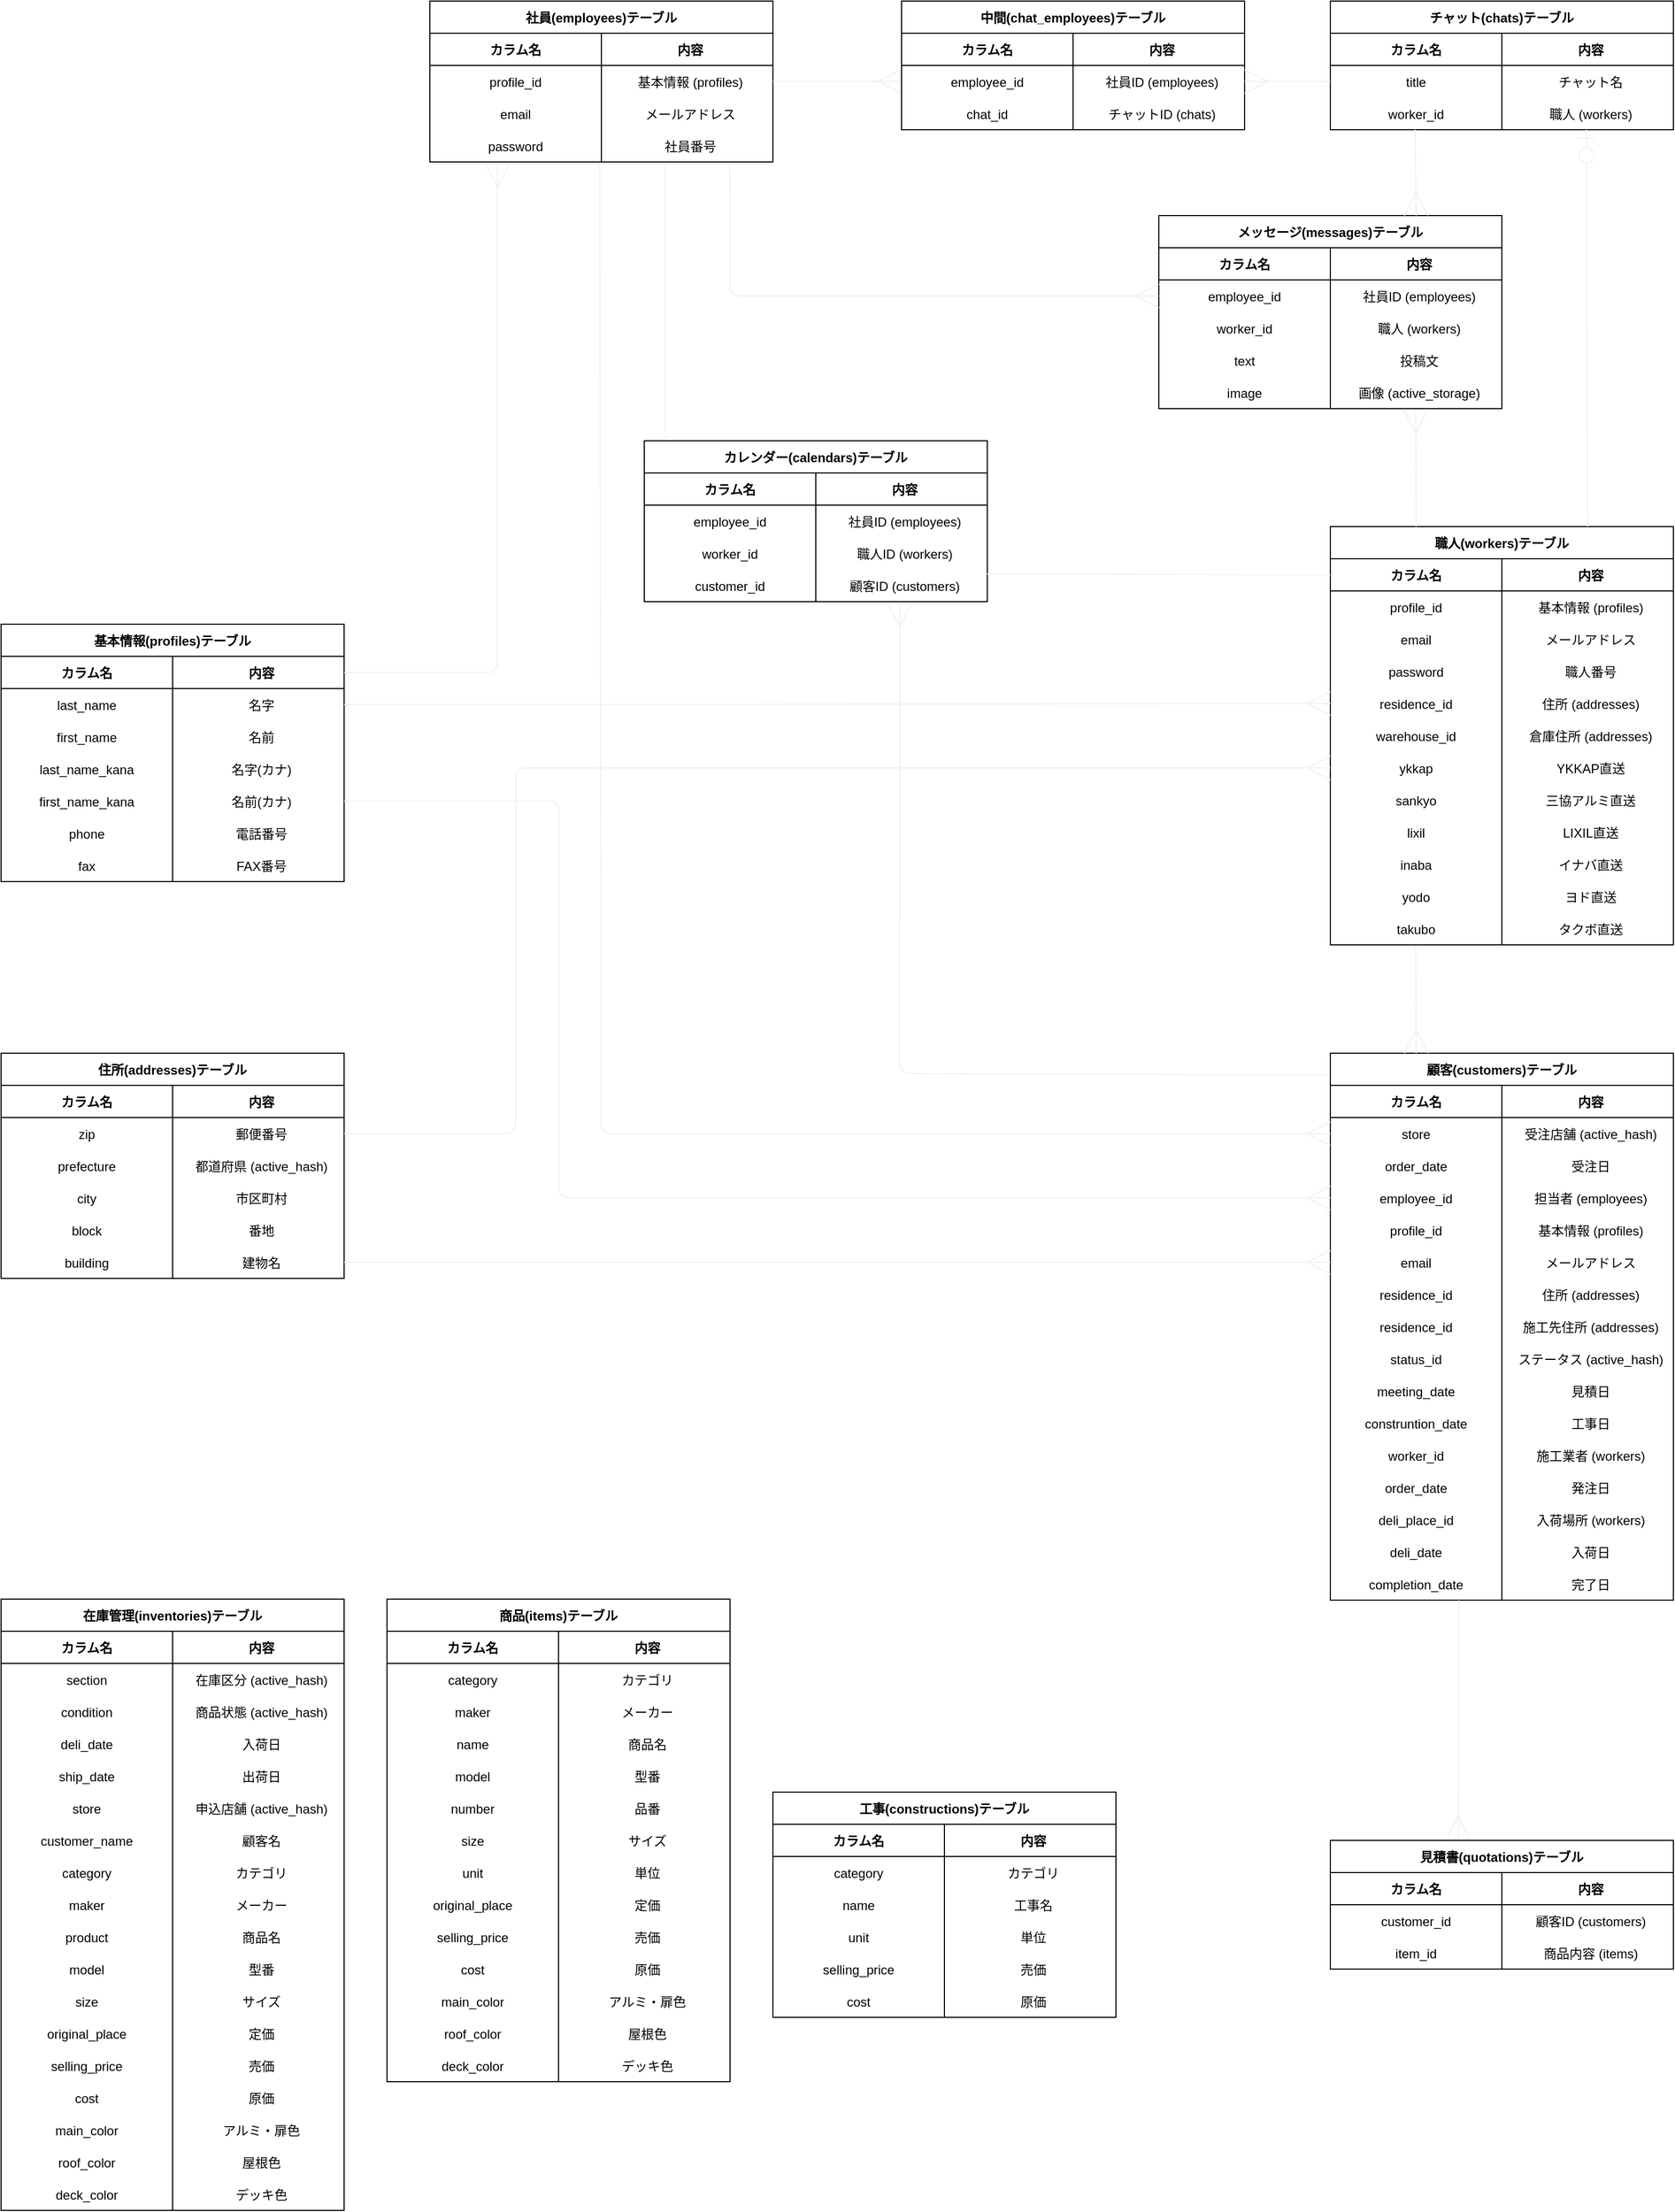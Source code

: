 <mxfile version="13.10.0" type="embed">
    <diagram id="HBBoJEqQbI67x2nuvv9k" name="ページ1">
        <mxGraphModel dx="4051" dy="2620" grid="0" gridSize="10" guides="1" tooltips="1" connect="1" arrows="1" fold="1" page="0" pageScale="1" pageWidth="850" pageHeight="1100" math="0" shadow="0">
            <root>
                <mxCell id="0"/>
                <mxCell id="1" parent="0"/>
                <mxCell id="88" value="顧客(customers)テーブル" style="shape=table;startSize=30;container=1;collapsible=1;childLayout=tableLayout;fixedRows=1;rowLines=0;fontStyle=1;align=center;resizeLast=1;" parent="1" vertex="1">
                    <mxGeometry x="440" y="941" width="320" height="510" as="geometry"/>
                </mxCell>
                <mxCell id="89" value="" style="shape=partialRectangle;collapsible=0;dropTarget=0;pointerEvents=0;fillColor=none;top=0;left=0;bottom=1;right=0;points=[[0,0.5],[1,0.5]];portConstraint=eastwest;" parent="88" vertex="1">
                    <mxGeometry y="30" width="320" height="30" as="geometry"/>
                </mxCell>
                <mxCell id="90" value="カラム名" style="shape=partialRectangle;connectable=0;fillColor=none;top=0;left=0;bottom=0;right=0;fontStyle=1;overflow=hidden;" parent="89" vertex="1">
                    <mxGeometry width="160" height="30" as="geometry"/>
                </mxCell>
                <mxCell id="91" value="内容" style="shape=partialRectangle;connectable=0;fillColor=none;top=0;left=0;bottom=0;right=0;align=center;spacingLeft=6;fontStyle=1;overflow=hidden;" parent="89" vertex="1">
                    <mxGeometry x="160" width="160" height="30" as="geometry"/>
                </mxCell>
                <mxCell id="437" value="" style="shape=partialRectangle;collapsible=0;dropTarget=0;pointerEvents=0;fillColor=none;top=0;left=0;bottom=0;right=0;points=[[0,0.5],[1,0.5]];portConstraint=eastwest;" parent="88" vertex="1">
                    <mxGeometry y="60" width="320" height="30" as="geometry"/>
                </mxCell>
                <mxCell id="438" value="store" style="shape=partialRectangle;connectable=0;fillColor=none;top=0;left=0;bottom=0;right=0;editable=1;overflow=hidden;" parent="437" vertex="1">
                    <mxGeometry width="160" height="30" as="geometry"/>
                </mxCell>
                <mxCell id="439" value="受注店舗 (active_hash)" style="shape=partialRectangle;connectable=0;fillColor=none;top=0;left=0;bottom=0;right=0;align=center;spacingLeft=6;overflow=hidden;" parent="437" vertex="1">
                    <mxGeometry x="160" width="160" height="30" as="geometry"/>
                </mxCell>
                <mxCell id="553" value="" style="shape=partialRectangle;collapsible=0;dropTarget=0;pointerEvents=0;fillColor=none;top=0;left=0;bottom=0;right=0;points=[[0,0.5],[1,0.5]];portConstraint=eastwest;" vertex="1" parent="88">
                    <mxGeometry y="90" width="320" height="30" as="geometry"/>
                </mxCell>
                <mxCell id="554" value="order_date" style="shape=partialRectangle;connectable=0;fillColor=none;top=0;left=0;bottom=0;right=0;editable=1;overflow=hidden;" vertex="1" parent="553">
                    <mxGeometry width="160" height="30" as="geometry"/>
                </mxCell>
                <mxCell id="555" value="受注日" style="shape=partialRectangle;connectable=0;fillColor=none;top=0;left=0;bottom=0;right=0;align=center;spacingLeft=6;overflow=hidden;" vertex="1" parent="553">
                    <mxGeometry x="160" width="160" height="30" as="geometry"/>
                </mxCell>
                <mxCell id="440" value="" style="shape=partialRectangle;collapsible=0;dropTarget=0;pointerEvents=0;fillColor=none;top=0;left=0;bottom=0;right=0;points=[[0,0.5],[1,0.5]];portConstraint=eastwest;" parent="88" vertex="1">
                    <mxGeometry y="120" width="320" height="30" as="geometry"/>
                </mxCell>
                <mxCell id="441" value="employee_id" style="shape=partialRectangle;connectable=0;fillColor=none;top=0;left=0;bottom=0;right=0;editable=1;overflow=hidden;" parent="440" vertex="1">
                    <mxGeometry width="160" height="30" as="geometry"/>
                </mxCell>
                <mxCell id="442" value="担当者 (employees)" style="shape=partialRectangle;connectable=0;fillColor=none;top=0;left=0;bottom=0;right=0;align=center;spacingLeft=6;overflow=hidden;" parent="440" vertex="1">
                    <mxGeometry x="160" width="160" height="30" as="geometry"/>
                </mxCell>
                <mxCell id="162" value="" style="shape=partialRectangle;collapsible=0;dropTarget=0;pointerEvents=0;fillColor=none;top=0;left=0;bottom=0;right=0;points=[[0,0.5],[1,0.5]];portConstraint=eastwest;" parent="88" vertex="1">
                    <mxGeometry y="150" width="320" height="30" as="geometry"/>
                </mxCell>
                <mxCell id="163" value="profile_id" style="shape=partialRectangle;connectable=0;fillColor=none;top=0;left=0;bottom=0;right=0;editable=1;overflow=hidden;" parent="162" vertex="1">
                    <mxGeometry width="160" height="30" as="geometry"/>
                </mxCell>
                <mxCell id="164" value="基本情報 (profiles)" style="shape=partialRectangle;connectable=0;fillColor=none;top=0;left=0;bottom=0;right=0;align=center;spacingLeft=6;overflow=hidden;" parent="162" vertex="1">
                    <mxGeometry x="160" width="160" height="30" as="geometry"/>
                </mxCell>
                <mxCell id="264" value="" style="shape=partialRectangle;collapsible=0;dropTarget=0;pointerEvents=0;fillColor=none;top=0;left=0;bottom=0;right=0;points=[[0,0.5],[1,0.5]];portConstraint=eastwest;" parent="88" vertex="1">
                    <mxGeometry y="180" width="320" height="30" as="geometry"/>
                </mxCell>
                <mxCell id="265" value="email" style="shape=partialRectangle;connectable=0;fillColor=none;top=0;left=0;bottom=0;right=0;editable=1;overflow=hidden;" parent="264" vertex="1">
                    <mxGeometry width="160" height="30" as="geometry"/>
                </mxCell>
                <mxCell id="266" value="メールアドレス" style="shape=partialRectangle;connectable=0;fillColor=none;top=0;left=0;bottom=0;right=0;align=center;spacingLeft=6;overflow=hidden;" parent="264" vertex="1">
                    <mxGeometry x="160" width="160" height="30" as="geometry"/>
                </mxCell>
                <mxCell id="165" value="" style="shape=partialRectangle;collapsible=0;dropTarget=0;pointerEvents=0;fillColor=none;top=0;left=0;bottom=0;right=0;points=[[0,0.5],[1,0.5]];portConstraint=eastwest;" parent="88" vertex="1">
                    <mxGeometry y="210" width="320" height="30" as="geometry"/>
                </mxCell>
                <mxCell id="166" value="residence_id" style="shape=partialRectangle;connectable=0;fillColor=none;top=0;left=0;bottom=0;right=0;editable=1;overflow=hidden;" parent="165" vertex="1">
                    <mxGeometry width="160" height="30" as="geometry"/>
                </mxCell>
                <mxCell id="167" value="住所 (addresses)" style="shape=partialRectangle;connectable=0;fillColor=none;top=0;left=0;bottom=0;right=0;align=center;spacingLeft=6;overflow=hidden;" parent="165" vertex="1">
                    <mxGeometry x="160" width="160" height="30" as="geometry"/>
                </mxCell>
                <mxCell id="261" value="" style="shape=partialRectangle;collapsible=0;dropTarget=0;pointerEvents=0;fillColor=none;top=0;left=0;bottom=0;right=0;points=[[0,0.5],[1,0.5]];portConstraint=eastwest;" parent="88" vertex="1">
                    <mxGeometry y="240" width="320" height="30" as="geometry"/>
                </mxCell>
                <mxCell id="262" value="residence_id" style="shape=partialRectangle;connectable=0;fillColor=none;top=0;left=0;bottom=0;right=0;editable=1;overflow=hidden;" parent="261" vertex="1">
                    <mxGeometry width="160" height="30" as="geometry"/>
                </mxCell>
                <mxCell id="263" value="施工先住所 (addresses)" style="shape=partialRectangle;connectable=0;fillColor=none;top=0;left=0;bottom=0;right=0;align=center;spacingLeft=6;overflow=hidden;" parent="261" vertex="1">
                    <mxGeometry x="160" width="160" height="30" as="geometry"/>
                </mxCell>
                <mxCell id="125" value="" style="shape=partialRectangle;collapsible=0;dropTarget=0;pointerEvents=0;fillColor=none;top=0;left=0;bottom=0;right=0;points=[[0,0.5],[1,0.5]];portConstraint=eastwest;" parent="88" vertex="1">
                    <mxGeometry y="270" width="320" height="30" as="geometry"/>
                </mxCell>
                <mxCell id="126" value="status_id" style="shape=partialRectangle;connectable=0;fillColor=none;top=0;left=0;bottom=0;right=0;editable=1;overflow=hidden;" parent="125" vertex="1">
                    <mxGeometry width="160" height="30" as="geometry"/>
                </mxCell>
                <mxCell id="127" value="ステータス (active_hash)" style="shape=partialRectangle;connectable=0;fillColor=none;top=0;left=0;bottom=0;right=0;align=center;spacingLeft=6;overflow=hidden;" parent="125" vertex="1">
                    <mxGeometry x="160" width="160" height="30" as="geometry"/>
                </mxCell>
                <mxCell id="128" value="" style="shape=partialRectangle;collapsible=0;dropTarget=0;pointerEvents=0;fillColor=none;top=0;left=0;bottom=0;right=0;points=[[0,0.5],[1,0.5]];portConstraint=eastwest;" parent="88" vertex="1">
                    <mxGeometry y="300" width="320" height="30" as="geometry"/>
                </mxCell>
                <mxCell id="129" value="meeting_date" style="shape=partialRectangle;connectable=0;fillColor=none;top=0;left=0;bottom=0;right=0;editable=1;overflow=hidden;" parent="128" vertex="1">
                    <mxGeometry width="160" height="30" as="geometry"/>
                </mxCell>
                <mxCell id="130" value="見積日" style="shape=partialRectangle;connectable=0;fillColor=none;top=0;left=0;bottom=0;right=0;align=center;spacingLeft=6;overflow=hidden;" parent="128" vertex="1">
                    <mxGeometry x="160" width="160" height="30" as="geometry"/>
                </mxCell>
                <mxCell id="131" value="" style="shape=partialRectangle;collapsible=0;dropTarget=0;pointerEvents=0;fillColor=none;top=0;left=0;bottom=0;right=0;points=[[0,0.5],[1,0.5]];portConstraint=eastwest;" parent="88" vertex="1">
                    <mxGeometry y="330" width="320" height="30" as="geometry"/>
                </mxCell>
                <mxCell id="132" value="construntion_date" style="shape=partialRectangle;connectable=0;fillColor=none;top=0;left=0;bottom=0;right=0;editable=1;overflow=hidden;" parent="131" vertex="1">
                    <mxGeometry width="160" height="30" as="geometry"/>
                </mxCell>
                <mxCell id="133" value="工事日" style="shape=partialRectangle;connectable=0;fillColor=none;top=0;left=0;bottom=0;right=0;align=center;spacingLeft=6;overflow=hidden;" parent="131" vertex="1">
                    <mxGeometry x="160" width="160" height="30" as="geometry"/>
                </mxCell>
                <mxCell id="134" value="" style="shape=partialRectangle;collapsible=0;dropTarget=0;pointerEvents=0;fillColor=none;top=0;left=0;bottom=0;right=0;points=[[0,0.5],[1,0.5]];portConstraint=eastwest;" parent="88" vertex="1">
                    <mxGeometry y="360" width="320" height="30" as="geometry"/>
                </mxCell>
                <mxCell id="135" value="worker_id" style="shape=partialRectangle;connectable=0;fillColor=none;top=0;left=0;bottom=0;right=0;editable=1;overflow=hidden;" parent="134" vertex="1">
                    <mxGeometry width="160" height="30" as="geometry"/>
                </mxCell>
                <mxCell id="136" value="施工業者 (workers)" style="shape=partialRectangle;connectable=0;fillColor=none;top=0;left=0;bottom=0;right=0;align=center;spacingLeft=6;overflow=hidden;" parent="134" vertex="1">
                    <mxGeometry x="160" width="160" height="30" as="geometry"/>
                </mxCell>
                <mxCell id="137" value="" style="shape=partialRectangle;collapsible=0;dropTarget=0;pointerEvents=0;fillColor=none;top=0;left=0;bottom=0;right=0;points=[[0,0.5],[1,0.5]];portConstraint=eastwest;" parent="88" vertex="1">
                    <mxGeometry y="390" width="320" height="30" as="geometry"/>
                </mxCell>
                <mxCell id="138" value="order_date" style="shape=partialRectangle;connectable=0;fillColor=none;top=0;left=0;bottom=0;right=0;editable=1;overflow=hidden;" parent="137" vertex="1">
                    <mxGeometry width="160" height="30" as="geometry"/>
                </mxCell>
                <mxCell id="139" value="発注日" style="shape=partialRectangle;connectable=0;fillColor=none;top=0;left=0;bottom=0;right=0;align=center;spacingLeft=6;overflow=hidden;" parent="137" vertex="1">
                    <mxGeometry x="160" width="160" height="30" as="geometry"/>
                </mxCell>
                <mxCell id="140" value="" style="shape=partialRectangle;collapsible=0;dropTarget=0;pointerEvents=0;fillColor=none;top=0;left=0;bottom=0;right=0;points=[[0,0.5],[1,0.5]];portConstraint=eastwest;" parent="88" vertex="1">
                    <mxGeometry y="420" width="320" height="30" as="geometry"/>
                </mxCell>
                <mxCell id="141" value="deli_place_id" style="shape=partialRectangle;connectable=0;fillColor=none;top=0;left=0;bottom=0;right=0;editable=1;overflow=hidden;" parent="140" vertex="1">
                    <mxGeometry width="160" height="30" as="geometry"/>
                </mxCell>
                <mxCell id="142" value="入荷場所 (workers)" style="shape=partialRectangle;connectable=0;fillColor=none;top=0;left=0;bottom=0;right=0;align=center;spacingLeft=6;overflow=hidden;" parent="140" vertex="1">
                    <mxGeometry x="160" width="160" height="30" as="geometry"/>
                </mxCell>
                <mxCell id="143" value="" style="shape=partialRectangle;collapsible=0;dropTarget=0;pointerEvents=0;fillColor=none;top=0;left=0;bottom=0;right=0;points=[[0,0.5],[1,0.5]];portConstraint=eastwest;" parent="88" vertex="1">
                    <mxGeometry y="450" width="320" height="30" as="geometry"/>
                </mxCell>
                <mxCell id="144" value="deli_date" style="shape=partialRectangle;connectable=0;fillColor=none;top=0;left=0;bottom=0;right=0;editable=1;overflow=hidden;" parent="143" vertex="1">
                    <mxGeometry width="160" height="30" as="geometry"/>
                </mxCell>
                <mxCell id="145" value="入荷日" style="shape=partialRectangle;connectable=0;fillColor=none;top=0;left=0;bottom=0;right=0;align=center;spacingLeft=6;overflow=hidden;" parent="143" vertex="1">
                    <mxGeometry x="160" width="160" height="30" as="geometry"/>
                </mxCell>
                <mxCell id="146" value="" style="shape=partialRectangle;collapsible=0;dropTarget=0;pointerEvents=0;fillColor=none;top=0;left=0;bottom=0;right=0;points=[[0,0.5],[1,0.5]];portConstraint=eastwest;" parent="88" vertex="1">
                    <mxGeometry y="480" width="320" height="30" as="geometry"/>
                </mxCell>
                <mxCell id="147" value="completion_date" style="shape=partialRectangle;connectable=0;fillColor=none;top=0;left=0;bottom=0;right=0;editable=1;overflow=hidden;" parent="146" vertex="1">
                    <mxGeometry width="160" height="30" as="geometry"/>
                </mxCell>
                <mxCell id="148" value="完了日" style="shape=partialRectangle;connectable=0;fillColor=none;top=0;left=0;bottom=0;right=0;align=center;spacingLeft=6;overflow=hidden;" parent="146" vertex="1">
                    <mxGeometry x="160" width="160" height="30" as="geometry"/>
                </mxCell>
                <mxCell id="149" value="住所(addresses)テーブル" style="shape=table;startSize=30;container=1;collapsible=1;childLayout=tableLayout;fixedRows=1;rowLines=0;fontStyle=1;align=center;resizeLast=1;" parent="1" vertex="1">
                    <mxGeometry x="-800" y="941" width="320" height="210" as="geometry"/>
                </mxCell>
                <mxCell id="150" value="" style="shape=partialRectangle;collapsible=0;dropTarget=0;pointerEvents=0;fillColor=none;top=0;left=0;bottom=1;right=0;points=[[0,0.5],[1,0.5]];portConstraint=eastwest;" parent="149" vertex="1">
                    <mxGeometry y="30" width="320" height="30" as="geometry"/>
                </mxCell>
                <mxCell id="151" value="カラム名" style="shape=partialRectangle;connectable=0;fillColor=none;top=0;left=0;bottom=0;right=0;fontStyle=1;overflow=hidden;" parent="150" vertex="1">
                    <mxGeometry width="160" height="30" as="geometry"/>
                </mxCell>
                <mxCell id="152" value="内容" style="shape=partialRectangle;connectable=0;fillColor=none;top=0;left=0;bottom=0;right=0;align=center;spacingLeft=6;fontStyle=1;overflow=hidden;" parent="150" vertex="1">
                    <mxGeometry x="160" width="160" height="30" as="geometry"/>
                </mxCell>
                <mxCell id="110" value="" style="shape=partialRectangle;collapsible=0;dropTarget=0;pointerEvents=0;fillColor=none;top=0;left=0;bottom=0;right=0;points=[[0,0.5],[1,0.5]];portConstraint=eastwest;" parent="149" vertex="1">
                    <mxGeometry y="60" width="320" height="30" as="geometry"/>
                </mxCell>
                <mxCell id="111" value="zip" style="shape=partialRectangle;connectable=0;fillColor=none;top=0;left=0;bottom=0;right=0;editable=1;overflow=hidden;" parent="110" vertex="1">
                    <mxGeometry width="160" height="30" as="geometry"/>
                </mxCell>
                <mxCell id="112" value="郵便番号" style="shape=partialRectangle;connectable=0;fillColor=none;top=0;left=0;bottom=0;right=0;align=center;spacingLeft=6;overflow=hidden;" parent="110" vertex="1">
                    <mxGeometry x="160" width="160" height="30" as="geometry"/>
                </mxCell>
                <mxCell id="113" value="" style="shape=partialRectangle;collapsible=0;dropTarget=0;pointerEvents=0;fillColor=none;top=0;left=0;bottom=0;right=0;points=[[0,0.5],[1,0.5]];portConstraint=eastwest;" parent="149" vertex="1">
                    <mxGeometry y="90" width="320" height="30" as="geometry"/>
                </mxCell>
                <mxCell id="114" value="prefecture" style="shape=partialRectangle;connectable=0;fillColor=none;top=0;left=0;bottom=0;right=0;editable=1;overflow=hidden;" parent="113" vertex="1">
                    <mxGeometry width="160" height="30" as="geometry"/>
                </mxCell>
                <mxCell id="115" value="都道府県 (active_hash)" style="shape=partialRectangle;connectable=0;fillColor=none;top=0;left=0;bottom=0;right=0;align=center;spacingLeft=6;overflow=hidden;" parent="113" vertex="1">
                    <mxGeometry x="160" width="160" height="30" as="geometry"/>
                </mxCell>
                <mxCell id="116" value="" style="shape=partialRectangle;collapsible=0;dropTarget=0;pointerEvents=0;fillColor=none;top=0;left=0;bottom=0;right=0;points=[[0,0.5],[1,0.5]];portConstraint=eastwest;" parent="149" vertex="1">
                    <mxGeometry y="120" width="320" height="30" as="geometry"/>
                </mxCell>
                <mxCell id="117" value="city" style="shape=partialRectangle;connectable=0;fillColor=none;top=0;left=0;bottom=0;right=0;editable=1;overflow=hidden;" parent="116" vertex="1">
                    <mxGeometry width="160" height="30" as="geometry"/>
                </mxCell>
                <mxCell id="118" value="市区町村" style="shape=partialRectangle;connectable=0;fillColor=none;top=0;left=0;bottom=0;right=0;align=center;spacingLeft=6;overflow=hidden;" parent="116" vertex="1">
                    <mxGeometry x="160" width="160" height="30" as="geometry"/>
                </mxCell>
                <mxCell id="119" value="" style="shape=partialRectangle;collapsible=0;dropTarget=0;pointerEvents=0;fillColor=none;top=0;left=0;bottom=0;right=0;points=[[0,0.5],[1,0.5]];portConstraint=eastwest;" parent="149" vertex="1">
                    <mxGeometry y="150" width="320" height="30" as="geometry"/>
                </mxCell>
                <mxCell id="120" value="block" style="shape=partialRectangle;connectable=0;fillColor=none;top=0;left=0;bottom=0;right=0;editable=1;overflow=hidden;" parent="119" vertex="1">
                    <mxGeometry width="160" height="30" as="geometry"/>
                </mxCell>
                <mxCell id="121" value="番地" style="shape=partialRectangle;connectable=0;fillColor=none;top=0;left=0;bottom=0;right=0;align=center;spacingLeft=6;overflow=hidden;" parent="119" vertex="1">
                    <mxGeometry x="160" width="160" height="30" as="geometry"/>
                </mxCell>
                <mxCell id="122" value="" style="shape=partialRectangle;collapsible=0;dropTarget=0;pointerEvents=0;fillColor=none;top=0;left=0;bottom=0;right=0;points=[[0,0.5],[1,0.5]];portConstraint=eastwest;" parent="149" vertex="1">
                    <mxGeometry y="180" width="320" height="30" as="geometry"/>
                </mxCell>
                <mxCell id="123" value="building" style="shape=partialRectangle;connectable=0;fillColor=none;top=0;left=0;bottom=0;right=0;editable=1;overflow=hidden;" parent="122" vertex="1">
                    <mxGeometry width="160" height="30" as="geometry"/>
                </mxCell>
                <mxCell id="124" value="建物名" style="shape=partialRectangle;connectable=0;fillColor=none;top=0;left=0;bottom=0;right=0;align=center;spacingLeft=6;overflow=hidden;" parent="122" vertex="1">
                    <mxGeometry x="160" width="160" height="30" as="geometry"/>
                </mxCell>
                <mxCell id="168" value="基本情報(profiles)テーブル" style="shape=table;startSize=30;container=1;collapsible=1;childLayout=tableLayout;fixedRows=1;rowLines=0;fontStyle=1;align=center;resizeLast=1;" parent="1" vertex="1">
                    <mxGeometry x="-800" y="541" width="320" height="240" as="geometry"/>
                </mxCell>
                <mxCell id="169" value="" style="shape=partialRectangle;collapsible=0;dropTarget=0;pointerEvents=0;fillColor=none;top=0;left=0;bottom=1;right=0;points=[[0,0.5],[1,0.5]];portConstraint=eastwest;" parent="168" vertex="1">
                    <mxGeometry y="30" width="320" height="30" as="geometry"/>
                </mxCell>
                <mxCell id="170" value="カラム名" style="shape=partialRectangle;connectable=0;fillColor=none;top=0;left=0;bottom=0;right=0;fontStyle=1;overflow=hidden;" parent="169" vertex="1">
                    <mxGeometry width="160" height="30" as="geometry"/>
                </mxCell>
                <mxCell id="171" value="内容" style="shape=partialRectangle;connectable=0;fillColor=none;top=0;left=0;bottom=0;right=0;align=center;spacingLeft=6;fontStyle=1;overflow=hidden;" parent="169" vertex="1">
                    <mxGeometry x="160" width="160" height="30" as="geometry"/>
                </mxCell>
                <mxCell id="92" value="" style="shape=partialRectangle;collapsible=0;dropTarget=0;pointerEvents=0;fillColor=none;top=0;left=0;bottom=0;right=0;points=[[0,0.5],[1,0.5]];portConstraint=eastwest;" parent="168" vertex="1">
                    <mxGeometry y="60" width="320" height="30" as="geometry"/>
                </mxCell>
                <mxCell id="93" value="last_name" style="shape=partialRectangle;connectable=0;fillColor=none;top=0;left=0;bottom=0;right=0;editable=1;overflow=hidden;" parent="92" vertex="1">
                    <mxGeometry width="160" height="30" as="geometry"/>
                </mxCell>
                <mxCell id="94" value="名字" style="shape=partialRectangle;connectable=0;fillColor=none;top=0;left=0;bottom=0;right=0;align=center;spacingLeft=6;overflow=hidden;" parent="92" vertex="1">
                    <mxGeometry x="160" width="160" height="30" as="geometry"/>
                </mxCell>
                <mxCell id="95" value="" style="shape=partialRectangle;collapsible=0;dropTarget=0;pointerEvents=0;fillColor=none;top=0;left=0;bottom=0;right=0;points=[[0,0.5],[1,0.5]];portConstraint=eastwest;" parent="168" vertex="1">
                    <mxGeometry y="90" width="320" height="30" as="geometry"/>
                </mxCell>
                <mxCell id="96" value="first_name" style="shape=partialRectangle;connectable=0;fillColor=none;top=0;left=0;bottom=0;right=0;editable=1;overflow=hidden;" parent="95" vertex="1">
                    <mxGeometry width="160" height="30" as="geometry"/>
                </mxCell>
                <mxCell id="97" value="名前" style="shape=partialRectangle;connectable=0;fillColor=none;top=0;left=0;bottom=0;right=0;align=center;spacingLeft=6;overflow=hidden;" parent="95" vertex="1">
                    <mxGeometry x="160" width="160" height="30" as="geometry"/>
                </mxCell>
                <mxCell id="98" value="" style="shape=partialRectangle;collapsible=0;dropTarget=0;pointerEvents=0;fillColor=none;top=0;left=0;bottom=0;right=0;points=[[0,0.5],[1,0.5]];portConstraint=eastwest;" parent="168" vertex="1">
                    <mxGeometry y="120" width="320" height="30" as="geometry"/>
                </mxCell>
                <mxCell id="99" value="last_name_kana" style="shape=partialRectangle;connectable=0;fillColor=none;top=0;left=0;bottom=0;right=0;editable=1;overflow=hidden;" parent="98" vertex="1">
                    <mxGeometry width="160" height="30" as="geometry"/>
                </mxCell>
                <mxCell id="100" value="名字(カナ)" style="shape=partialRectangle;connectable=0;fillColor=none;top=0;left=0;bottom=0;right=0;align=center;spacingLeft=6;overflow=hidden;" parent="98" vertex="1">
                    <mxGeometry x="160" width="160" height="30" as="geometry"/>
                </mxCell>
                <mxCell id="101" value="" style="shape=partialRectangle;collapsible=0;dropTarget=0;pointerEvents=0;fillColor=none;top=0;left=0;bottom=0;right=0;points=[[0,0.5],[1,0.5]];portConstraint=eastwest;" parent="168" vertex="1">
                    <mxGeometry y="150" width="320" height="30" as="geometry"/>
                </mxCell>
                <mxCell id="102" value="first_name_kana" style="shape=partialRectangle;connectable=0;fillColor=none;top=0;left=0;bottom=0;right=0;editable=1;overflow=hidden;" parent="101" vertex="1">
                    <mxGeometry width="160" height="30" as="geometry"/>
                </mxCell>
                <mxCell id="103" value="名前(カナ)" style="shape=partialRectangle;connectable=0;fillColor=none;top=0;left=0;bottom=0;right=0;align=center;spacingLeft=6;overflow=hidden;" parent="101" vertex="1">
                    <mxGeometry x="160" width="160" height="30" as="geometry"/>
                </mxCell>
                <mxCell id="104" value="" style="shape=partialRectangle;collapsible=0;dropTarget=0;pointerEvents=0;fillColor=none;top=0;left=0;bottom=0;right=0;points=[[0,0.5],[1,0.5]];portConstraint=eastwest;" parent="168" vertex="1">
                    <mxGeometry y="180" width="320" height="30" as="geometry"/>
                </mxCell>
                <mxCell id="105" value="phone" style="shape=partialRectangle;connectable=0;fillColor=none;top=0;left=0;bottom=0;right=0;editable=1;overflow=hidden;" parent="104" vertex="1">
                    <mxGeometry width="160" height="30" as="geometry"/>
                </mxCell>
                <mxCell id="106" value="電話番号" style="shape=partialRectangle;connectable=0;fillColor=none;top=0;left=0;bottom=0;right=0;align=center;spacingLeft=6;overflow=hidden;" parent="104" vertex="1">
                    <mxGeometry x="160" width="160" height="30" as="geometry"/>
                </mxCell>
                <mxCell id="187" value="" style="shape=partialRectangle;collapsible=0;dropTarget=0;pointerEvents=0;fillColor=none;top=0;left=0;bottom=0;right=0;points=[[0,0.5],[1,0.5]];portConstraint=eastwest;" parent="168" vertex="1">
                    <mxGeometry y="210" width="320" height="30" as="geometry"/>
                </mxCell>
                <mxCell id="188" value="fax" style="shape=partialRectangle;connectable=0;fillColor=none;top=0;left=0;bottom=0;right=0;editable=1;overflow=hidden;" parent="187" vertex="1">
                    <mxGeometry width="160" height="30" as="geometry"/>
                </mxCell>
                <mxCell id="189" value="FAX番号" style="shape=partialRectangle;connectable=0;fillColor=none;top=0;left=0;bottom=0;right=0;align=center;spacingLeft=6;overflow=hidden;" parent="187" vertex="1">
                    <mxGeometry x="160" width="160" height="30" as="geometry"/>
                </mxCell>
                <mxCell id="190" value="社員(employees)テーブル" style="shape=table;startSize=30;container=1;collapsible=1;childLayout=tableLayout;fixedRows=1;rowLines=0;fontStyle=1;align=center;resizeLast=1;" parent="1" vertex="1">
                    <mxGeometry x="-400" y="-40" width="320" height="150" as="geometry"/>
                </mxCell>
                <mxCell id="191" value="" style="shape=partialRectangle;collapsible=0;dropTarget=0;pointerEvents=0;fillColor=none;top=0;left=0;bottom=1;right=0;points=[[0,0.5],[1,0.5]];portConstraint=eastwest;" parent="190" vertex="1">
                    <mxGeometry y="30" width="320" height="30" as="geometry"/>
                </mxCell>
                <mxCell id="192" value="カラム名" style="shape=partialRectangle;connectable=0;fillColor=none;top=0;left=0;bottom=0;right=0;fontStyle=1;overflow=hidden;" parent="191" vertex="1">
                    <mxGeometry width="160" height="30" as="geometry"/>
                </mxCell>
                <mxCell id="193" value="内容" style="shape=partialRectangle;connectable=0;fillColor=none;top=0;left=0;bottom=0;right=0;align=center;spacingLeft=6;fontStyle=1;overflow=hidden;" parent="191" vertex="1">
                    <mxGeometry x="160" width="160" height="30" as="geometry"/>
                </mxCell>
                <mxCell id="194" value="" style="shape=partialRectangle;collapsible=0;dropTarget=0;pointerEvents=0;fillColor=none;top=0;left=0;bottom=0;right=0;points=[[0,0.5],[1,0.5]];portConstraint=eastwest;" parent="190" vertex="1">
                    <mxGeometry y="60" width="320" height="30" as="geometry"/>
                </mxCell>
                <mxCell id="195" value="profile_id" style="shape=partialRectangle;connectable=0;fillColor=none;top=0;left=0;bottom=0;right=0;editable=1;overflow=hidden;" parent="194" vertex="1">
                    <mxGeometry width="160" height="30" as="geometry"/>
                </mxCell>
                <mxCell id="196" value="基本情報 (profiles)" style="shape=partialRectangle;connectable=0;fillColor=none;top=0;left=0;bottom=0;right=0;align=center;spacingLeft=6;overflow=hidden;" parent="194" vertex="1">
                    <mxGeometry x="160" width="160" height="30" as="geometry"/>
                </mxCell>
                <mxCell id="197" value="" style="shape=partialRectangle;collapsible=0;dropTarget=0;pointerEvents=0;fillColor=none;top=0;left=0;bottom=0;right=0;points=[[0,0.5],[1,0.5]];portConstraint=eastwest;" parent="190" vertex="1">
                    <mxGeometry y="90" width="320" height="30" as="geometry"/>
                </mxCell>
                <mxCell id="198" value="email" style="shape=partialRectangle;connectable=0;fillColor=none;top=0;left=0;bottom=0;right=0;editable=1;overflow=hidden;" parent="197" vertex="1">
                    <mxGeometry width="160" height="30" as="geometry"/>
                </mxCell>
                <mxCell id="199" value="メールアドレス" style="shape=partialRectangle;connectable=0;fillColor=none;top=0;left=0;bottom=0;right=0;align=center;spacingLeft=6;overflow=hidden;" parent="197" vertex="1">
                    <mxGeometry x="160" width="160" height="30" as="geometry"/>
                </mxCell>
                <mxCell id="200" value="" style="shape=partialRectangle;collapsible=0;dropTarget=0;pointerEvents=0;fillColor=none;top=0;left=0;bottom=0;right=0;points=[[0,0.5],[1,0.5]];portConstraint=eastwest;" parent="190" vertex="1">
                    <mxGeometry y="120" width="320" height="30" as="geometry"/>
                </mxCell>
                <mxCell id="201" value="password" style="shape=partialRectangle;connectable=0;fillColor=none;top=0;left=0;bottom=0;right=0;editable=1;overflow=hidden;" parent="200" vertex="1">
                    <mxGeometry width="160" height="30" as="geometry"/>
                </mxCell>
                <mxCell id="202" value="社員番号" style="shape=partialRectangle;connectable=0;fillColor=none;top=0;left=0;bottom=0;right=0;align=center;spacingLeft=6;overflow=hidden;" parent="200" vertex="1">
                    <mxGeometry x="160" width="160" height="30" as="geometry"/>
                </mxCell>
                <mxCell id="203" value="職人(workers)テーブル" style="shape=table;startSize=30;container=1;collapsible=1;childLayout=tableLayout;fixedRows=1;rowLines=0;fontStyle=1;align=center;resizeLast=1;" parent="1" vertex="1">
                    <mxGeometry x="440" y="450" width="320" height="390" as="geometry"/>
                </mxCell>
                <mxCell id="204" value="" style="shape=partialRectangle;collapsible=0;dropTarget=0;pointerEvents=0;fillColor=none;top=0;left=0;bottom=1;right=0;points=[[0,0.5],[1,0.5]];portConstraint=eastwest;" parent="203" vertex="1">
                    <mxGeometry y="30" width="320" height="30" as="geometry"/>
                </mxCell>
                <mxCell id="205" value="カラム名" style="shape=partialRectangle;connectable=0;fillColor=none;top=0;left=0;bottom=0;right=0;fontStyle=1;overflow=hidden;" parent="204" vertex="1">
                    <mxGeometry width="160" height="30" as="geometry"/>
                </mxCell>
                <mxCell id="206" value="内容" style="shape=partialRectangle;connectable=0;fillColor=none;top=0;left=0;bottom=0;right=0;align=center;spacingLeft=6;fontStyle=1;overflow=hidden;" parent="204" vertex="1">
                    <mxGeometry x="160" width="160" height="30" as="geometry"/>
                </mxCell>
                <mxCell id="207" value="" style="shape=partialRectangle;collapsible=0;dropTarget=0;pointerEvents=0;fillColor=none;top=0;left=0;bottom=0;right=0;points=[[0,0.5],[1,0.5]];portConstraint=eastwest;" parent="203" vertex="1">
                    <mxGeometry y="60" width="320" height="30" as="geometry"/>
                </mxCell>
                <mxCell id="208" value="profile_id" style="shape=partialRectangle;connectable=0;fillColor=none;top=0;left=0;bottom=0;right=0;editable=1;overflow=hidden;" parent="207" vertex="1">
                    <mxGeometry width="160" height="30" as="geometry"/>
                </mxCell>
                <mxCell id="209" value="基本情報 (profiles)" style="shape=partialRectangle;connectable=0;fillColor=none;top=0;left=0;bottom=0;right=0;align=center;spacingLeft=6;overflow=hidden;" parent="207" vertex="1">
                    <mxGeometry x="160" width="160" height="30" as="geometry"/>
                </mxCell>
                <mxCell id="210" value="" style="shape=partialRectangle;collapsible=0;dropTarget=0;pointerEvents=0;fillColor=none;top=0;left=0;bottom=0;right=0;points=[[0,0.5],[1,0.5]];portConstraint=eastwest;" parent="203" vertex="1">
                    <mxGeometry y="90" width="320" height="30" as="geometry"/>
                </mxCell>
                <mxCell id="211" value="email" style="shape=partialRectangle;connectable=0;fillColor=none;top=0;left=0;bottom=0;right=0;editable=1;overflow=hidden;" parent="210" vertex="1">
                    <mxGeometry width="160" height="30" as="geometry"/>
                </mxCell>
                <mxCell id="212" value="メールアドレス" style="shape=partialRectangle;connectable=0;fillColor=none;top=0;left=0;bottom=0;right=0;align=center;spacingLeft=6;overflow=hidden;" parent="210" vertex="1">
                    <mxGeometry x="160" width="160" height="30" as="geometry"/>
                </mxCell>
                <mxCell id="213" value="" style="shape=partialRectangle;collapsible=0;dropTarget=0;pointerEvents=0;fillColor=none;top=0;left=0;bottom=0;right=0;points=[[0,0.5],[1,0.5]];portConstraint=eastwest;" parent="203" vertex="1">
                    <mxGeometry y="120" width="320" height="30" as="geometry"/>
                </mxCell>
                <mxCell id="214" value="password" style="shape=partialRectangle;connectable=0;fillColor=none;top=0;left=0;bottom=0;right=0;editable=1;overflow=hidden;" parent="213" vertex="1">
                    <mxGeometry width="160" height="30" as="geometry"/>
                </mxCell>
                <mxCell id="215" value="職人番号" style="shape=partialRectangle;connectable=0;fillColor=none;top=0;left=0;bottom=0;right=0;align=center;spacingLeft=6;overflow=hidden;" parent="213" vertex="1">
                    <mxGeometry x="160" width="160" height="30" as="geometry"/>
                </mxCell>
                <mxCell id="216" value="" style="shape=partialRectangle;collapsible=0;dropTarget=0;pointerEvents=0;fillColor=none;top=0;left=0;bottom=0;right=0;points=[[0,0.5],[1,0.5]];portConstraint=eastwest;" parent="203" vertex="1">
                    <mxGeometry y="150" width="320" height="30" as="geometry"/>
                </mxCell>
                <mxCell id="217" value="residence_id" style="shape=partialRectangle;connectable=0;fillColor=none;top=0;left=0;bottom=0;right=0;editable=1;overflow=hidden;" parent="216" vertex="1">
                    <mxGeometry width="160" height="30" as="geometry"/>
                </mxCell>
                <mxCell id="218" value="住所 (addresses)" style="shape=partialRectangle;connectable=0;fillColor=none;top=0;left=0;bottom=0;right=0;align=center;spacingLeft=6;overflow=hidden;" parent="216" vertex="1">
                    <mxGeometry x="160" width="160" height="30" as="geometry"/>
                </mxCell>
                <mxCell id="219" value="" style="shape=partialRectangle;collapsible=0;dropTarget=0;pointerEvents=0;fillColor=none;top=0;left=0;bottom=0;right=0;points=[[0,0.5],[1,0.5]];portConstraint=eastwest;" parent="203" vertex="1">
                    <mxGeometry y="180" width="320" height="30" as="geometry"/>
                </mxCell>
                <mxCell id="220" value="warehouse_id" style="shape=partialRectangle;connectable=0;fillColor=none;top=0;left=0;bottom=0;right=0;editable=1;overflow=hidden;" parent="219" vertex="1">
                    <mxGeometry width="160" height="30" as="geometry"/>
                </mxCell>
                <mxCell id="221" value="倉庫住所 (addresses)" style="shape=partialRectangle;connectable=0;fillColor=none;top=0;left=0;bottom=0;right=0;align=center;spacingLeft=6;overflow=hidden;" parent="219" vertex="1">
                    <mxGeometry x="160" width="160" height="30" as="geometry"/>
                </mxCell>
                <mxCell id="222" value="" style="shape=partialRectangle;collapsible=0;dropTarget=0;pointerEvents=0;fillColor=none;top=0;left=0;bottom=0;right=0;points=[[0,0.5],[1,0.5]];portConstraint=eastwest;" parent="203" vertex="1">
                    <mxGeometry y="210" width="320" height="30" as="geometry"/>
                </mxCell>
                <mxCell id="223" value="ykkap" style="shape=partialRectangle;connectable=0;fillColor=none;top=0;left=0;bottom=0;right=0;editable=1;overflow=hidden;" parent="222" vertex="1">
                    <mxGeometry width="160" height="30" as="geometry"/>
                </mxCell>
                <mxCell id="224" value="YKKAP直送" style="shape=partialRectangle;connectable=0;fillColor=none;top=0;left=0;bottom=0;right=0;align=center;spacingLeft=6;overflow=hidden;" parent="222" vertex="1">
                    <mxGeometry x="160" width="160" height="30" as="geometry"/>
                </mxCell>
                <mxCell id="225" value="" style="shape=partialRectangle;collapsible=0;dropTarget=0;pointerEvents=0;fillColor=none;top=0;left=0;bottom=0;right=0;points=[[0,0.5],[1,0.5]];portConstraint=eastwest;" parent="203" vertex="1">
                    <mxGeometry y="240" width="320" height="30" as="geometry"/>
                </mxCell>
                <mxCell id="226" value="sankyo" style="shape=partialRectangle;connectable=0;fillColor=none;top=0;left=0;bottom=0;right=0;editable=1;overflow=hidden;" parent="225" vertex="1">
                    <mxGeometry width="160" height="30" as="geometry"/>
                </mxCell>
                <mxCell id="227" value="三協アルミ直送" style="shape=partialRectangle;connectable=0;fillColor=none;top=0;left=0;bottom=0;right=0;align=center;spacingLeft=6;overflow=hidden;" parent="225" vertex="1">
                    <mxGeometry x="160" width="160" height="30" as="geometry"/>
                </mxCell>
                <mxCell id="228" value="" style="shape=partialRectangle;collapsible=0;dropTarget=0;pointerEvents=0;fillColor=none;top=0;left=0;bottom=0;right=0;points=[[0,0.5],[1,0.5]];portConstraint=eastwest;" parent="203" vertex="1">
                    <mxGeometry y="270" width="320" height="30" as="geometry"/>
                </mxCell>
                <mxCell id="229" value="lixil" style="shape=partialRectangle;connectable=0;fillColor=none;top=0;left=0;bottom=0;right=0;editable=1;overflow=hidden;" parent="228" vertex="1">
                    <mxGeometry width="160" height="30" as="geometry"/>
                </mxCell>
                <mxCell id="230" value="LIXIL直送" style="shape=partialRectangle;connectable=0;fillColor=none;top=0;left=0;bottom=0;right=0;align=center;spacingLeft=6;overflow=hidden;" parent="228" vertex="1">
                    <mxGeometry x="160" width="160" height="30" as="geometry"/>
                </mxCell>
                <mxCell id="231" value="" style="shape=partialRectangle;collapsible=0;dropTarget=0;pointerEvents=0;fillColor=none;top=0;left=0;bottom=0;right=0;points=[[0,0.5],[1,0.5]];portConstraint=eastwest;" parent="203" vertex="1">
                    <mxGeometry y="300" width="320" height="30" as="geometry"/>
                </mxCell>
                <mxCell id="232" value="inaba" style="shape=partialRectangle;connectable=0;fillColor=none;top=0;left=0;bottom=0;right=0;editable=1;overflow=hidden;" parent="231" vertex="1">
                    <mxGeometry width="160" height="30" as="geometry"/>
                </mxCell>
                <mxCell id="233" value="イナバ直送" style="shape=partialRectangle;connectable=0;fillColor=none;top=0;left=0;bottom=0;right=0;align=center;spacingLeft=6;overflow=hidden;" parent="231" vertex="1">
                    <mxGeometry x="160" width="160" height="30" as="geometry"/>
                </mxCell>
                <mxCell id="234" value="" style="shape=partialRectangle;collapsible=0;dropTarget=0;pointerEvents=0;fillColor=none;top=0;left=0;bottom=0;right=0;points=[[0,0.5],[1,0.5]];portConstraint=eastwest;" parent="203" vertex="1">
                    <mxGeometry y="330" width="320" height="30" as="geometry"/>
                </mxCell>
                <mxCell id="235" value="yodo" style="shape=partialRectangle;connectable=0;fillColor=none;top=0;left=0;bottom=0;right=0;editable=1;overflow=hidden;" parent="234" vertex="1">
                    <mxGeometry width="160" height="30" as="geometry"/>
                </mxCell>
                <mxCell id="236" value="ヨド直送" style="shape=partialRectangle;connectable=0;fillColor=none;top=0;left=0;bottom=0;right=0;align=center;spacingLeft=6;overflow=hidden;" parent="234" vertex="1">
                    <mxGeometry x="160" width="160" height="30" as="geometry"/>
                </mxCell>
                <mxCell id="237" value="" style="shape=partialRectangle;collapsible=0;dropTarget=0;pointerEvents=0;fillColor=none;top=0;left=0;bottom=0;right=0;points=[[0,0.5],[1,0.5]];portConstraint=eastwest;" parent="203" vertex="1">
                    <mxGeometry y="360" width="320" height="30" as="geometry"/>
                </mxCell>
                <mxCell id="238" value="takubo" style="shape=partialRectangle;connectable=0;fillColor=none;top=0;left=0;bottom=0;right=0;editable=1;overflow=hidden;" parent="237" vertex="1">
                    <mxGeometry width="160" height="30" as="geometry"/>
                </mxCell>
                <mxCell id="239" value="タクボ直送" style="shape=partialRectangle;connectable=0;fillColor=none;top=0;left=0;bottom=0;right=0;align=center;spacingLeft=6;overflow=hidden;" parent="237" vertex="1">
                    <mxGeometry x="160" width="160" height="30" as="geometry"/>
                </mxCell>
                <mxCell id="281" value="商品(items)テーブル" style="shape=table;startSize=30;container=1;collapsible=1;childLayout=tableLayout;fixedRows=1;rowLines=0;fontStyle=1;align=center;resizeLast=1;" parent="1" vertex="1">
                    <mxGeometry x="-440" y="1450" width="320" height="450" as="geometry"/>
                </mxCell>
                <mxCell id="282" value="" style="shape=partialRectangle;collapsible=0;dropTarget=0;pointerEvents=0;fillColor=none;top=0;left=0;bottom=1;right=0;points=[[0,0.5],[1,0.5]];portConstraint=eastwest;" parent="281" vertex="1">
                    <mxGeometry y="30" width="320" height="30" as="geometry"/>
                </mxCell>
                <mxCell id="283" value="カラム名" style="shape=partialRectangle;connectable=0;fillColor=none;top=0;left=0;bottom=0;right=0;fontStyle=1;overflow=hidden;" parent="282" vertex="1">
                    <mxGeometry width="160" height="30" as="geometry"/>
                </mxCell>
                <mxCell id="284" value="内容" style="shape=partialRectangle;connectable=0;fillColor=none;top=0;left=0;bottom=0;right=0;align=center;spacingLeft=6;fontStyle=1;overflow=hidden;" parent="282" vertex="1">
                    <mxGeometry x="160" width="160" height="30" as="geometry"/>
                </mxCell>
                <mxCell id="288" value="" style="shape=partialRectangle;collapsible=0;dropTarget=0;pointerEvents=0;fillColor=none;top=0;left=0;bottom=0;right=0;points=[[0,0.5],[1,0.5]];portConstraint=eastwest;" parent="281" vertex="1">
                    <mxGeometry y="60" width="320" height="30" as="geometry"/>
                </mxCell>
                <mxCell id="289" value="category" style="shape=partialRectangle;connectable=0;fillColor=none;top=0;left=0;bottom=0;right=0;editable=1;overflow=hidden;" parent="288" vertex="1">
                    <mxGeometry width="160" height="30" as="geometry"/>
                </mxCell>
                <mxCell id="290" value="カテゴリ" style="shape=partialRectangle;connectable=0;fillColor=none;top=0;left=0;bottom=0;right=0;align=center;spacingLeft=6;overflow=hidden;" parent="288" vertex="1">
                    <mxGeometry x="160" width="160" height="30" as="geometry"/>
                </mxCell>
                <mxCell id="285" value="" style="shape=partialRectangle;collapsible=0;dropTarget=0;pointerEvents=0;fillColor=none;top=0;left=0;bottom=0;right=0;points=[[0,0.5],[1,0.5]];portConstraint=eastwest;" parent="281" vertex="1">
                    <mxGeometry y="90" width="320" height="30" as="geometry"/>
                </mxCell>
                <mxCell id="286" value="maker" style="shape=partialRectangle;connectable=0;fillColor=none;top=0;left=0;bottom=0;right=0;editable=1;overflow=hidden;" parent="285" vertex="1">
                    <mxGeometry width="160" height="30" as="geometry"/>
                </mxCell>
                <mxCell id="287" value="メーカー" style="shape=partialRectangle;connectable=0;fillColor=none;top=0;left=0;bottom=0;right=0;align=center;spacingLeft=6;overflow=hidden;" parent="285" vertex="1">
                    <mxGeometry x="160" width="160" height="30" as="geometry"/>
                </mxCell>
                <mxCell id="291" value="" style="shape=partialRectangle;collapsible=0;dropTarget=0;pointerEvents=0;fillColor=none;top=0;left=0;bottom=0;right=0;points=[[0,0.5],[1,0.5]];portConstraint=eastwest;" parent="281" vertex="1">
                    <mxGeometry y="120" width="320" height="30" as="geometry"/>
                </mxCell>
                <mxCell id="292" value="name" style="shape=partialRectangle;connectable=0;fillColor=none;top=0;left=0;bottom=0;right=0;editable=1;overflow=hidden;" parent="291" vertex="1">
                    <mxGeometry width="160" height="30" as="geometry"/>
                </mxCell>
                <mxCell id="293" value="商品名" style="shape=partialRectangle;connectable=0;fillColor=none;top=0;left=0;bottom=0;right=0;align=center;spacingLeft=6;overflow=hidden;" parent="291" vertex="1">
                    <mxGeometry x="160" width="160" height="30" as="geometry"/>
                </mxCell>
                <mxCell id="294" value="" style="shape=partialRectangle;collapsible=0;dropTarget=0;pointerEvents=0;fillColor=none;top=0;left=0;bottom=0;right=0;points=[[0,0.5],[1,0.5]];portConstraint=eastwest;" parent="281" vertex="1">
                    <mxGeometry y="150" width="320" height="30" as="geometry"/>
                </mxCell>
                <mxCell id="295" value="model" style="shape=partialRectangle;connectable=0;fillColor=none;top=0;left=0;bottom=0;right=0;editable=1;overflow=hidden;" parent="294" vertex="1">
                    <mxGeometry width="160" height="30" as="geometry"/>
                </mxCell>
                <mxCell id="296" value="型番" style="shape=partialRectangle;connectable=0;fillColor=none;top=0;left=0;bottom=0;right=0;align=center;spacingLeft=6;overflow=hidden;" parent="294" vertex="1">
                    <mxGeometry x="160" width="160" height="30" as="geometry"/>
                </mxCell>
                <mxCell id="361" value="" style="shape=partialRectangle;collapsible=0;dropTarget=0;pointerEvents=0;fillColor=none;top=0;left=0;bottom=0;right=0;points=[[0,0.5],[1,0.5]];portConstraint=eastwest;" parent="281" vertex="1">
                    <mxGeometry y="180" width="320" height="30" as="geometry"/>
                </mxCell>
                <mxCell id="362" value="number" style="shape=partialRectangle;connectable=0;fillColor=none;top=0;left=0;bottom=0;right=0;editable=1;overflow=hidden;" parent="361" vertex="1">
                    <mxGeometry width="160" height="30" as="geometry"/>
                </mxCell>
                <mxCell id="363" value="品番" style="shape=partialRectangle;connectable=0;fillColor=none;top=0;left=0;bottom=0;right=0;align=center;spacingLeft=6;overflow=hidden;" parent="361" vertex="1">
                    <mxGeometry x="160" width="160" height="30" as="geometry"/>
                </mxCell>
                <mxCell id="297" value="" style="shape=partialRectangle;collapsible=0;dropTarget=0;pointerEvents=0;fillColor=none;top=0;left=0;bottom=0;right=0;points=[[0,0.5],[1,0.5]];portConstraint=eastwest;" parent="281" vertex="1">
                    <mxGeometry y="210" width="320" height="30" as="geometry"/>
                </mxCell>
                <mxCell id="298" value="size" style="shape=partialRectangle;connectable=0;fillColor=none;top=0;left=0;bottom=0;right=0;editable=1;overflow=hidden;" parent="297" vertex="1">
                    <mxGeometry width="160" height="30" as="geometry"/>
                </mxCell>
                <mxCell id="299" value="サイズ" style="shape=partialRectangle;connectable=0;fillColor=none;top=0;left=0;bottom=0;right=0;align=center;spacingLeft=6;overflow=hidden;" parent="297" vertex="1">
                    <mxGeometry x="160" width="160" height="30" as="geometry"/>
                </mxCell>
                <mxCell id="434" value="" style="shape=partialRectangle;collapsible=0;dropTarget=0;pointerEvents=0;fillColor=none;top=0;left=0;bottom=0;right=0;points=[[0,0.5],[1,0.5]];portConstraint=eastwest;" parent="281" vertex="1">
                    <mxGeometry y="240" width="320" height="30" as="geometry"/>
                </mxCell>
                <mxCell id="435" value="unit" style="shape=partialRectangle;connectable=0;fillColor=none;top=0;left=0;bottom=0;right=0;editable=1;overflow=hidden;" parent="434" vertex="1">
                    <mxGeometry width="160" height="30" as="geometry"/>
                </mxCell>
                <mxCell id="436" value="単位" style="shape=partialRectangle;connectable=0;fillColor=none;top=0;left=0;bottom=0;right=0;align=center;spacingLeft=6;overflow=hidden;" parent="434" vertex="1">
                    <mxGeometry x="160" width="160" height="30" as="geometry"/>
                </mxCell>
                <mxCell id="300" value="" style="shape=partialRectangle;collapsible=0;dropTarget=0;pointerEvents=0;fillColor=none;top=0;left=0;bottom=0;right=0;points=[[0,0.5],[1,0.5]];portConstraint=eastwest;" parent="281" vertex="1">
                    <mxGeometry y="270" width="320" height="30" as="geometry"/>
                </mxCell>
                <mxCell id="301" value="original_place" style="shape=partialRectangle;connectable=0;fillColor=none;top=0;left=0;bottom=0;right=0;editable=1;overflow=hidden;" parent="300" vertex="1">
                    <mxGeometry width="160" height="30" as="geometry"/>
                </mxCell>
                <mxCell id="302" value="定価" style="shape=partialRectangle;connectable=0;fillColor=none;top=0;left=0;bottom=0;right=0;align=center;spacingLeft=6;overflow=hidden;" parent="300" vertex="1">
                    <mxGeometry x="160" width="160" height="30" as="geometry"/>
                </mxCell>
                <mxCell id="303" value="" style="shape=partialRectangle;collapsible=0;dropTarget=0;pointerEvents=0;fillColor=none;top=0;left=0;bottom=0;right=0;points=[[0,0.5],[1,0.5]];portConstraint=eastwest;" parent="281" vertex="1">
                    <mxGeometry y="300" width="320" height="30" as="geometry"/>
                </mxCell>
                <mxCell id="304" value="selling_price" style="shape=partialRectangle;connectable=0;fillColor=none;top=0;left=0;bottom=0;right=0;editable=1;overflow=hidden;" parent="303" vertex="1">
                    <mxGeometry width="160" height="30" as="geometry"/>
                </mxCell>
                <mxCell id="305" value="売価" style="shape=partialRectangle;connectable=0;fillColor=none;top=0;left=0;bottom=0;right=0;align=center;spacingLeft=6;overflow=hidden;" parent="303" vertex="1">
                    <mxGeometry x="160" width="160" height="30" as="geometry"/>
                </mxCell>
                <mxCell id="306" value="" style="shape=partialRectangle;collapsible=0;dropTarget=0;pointerEvents=0;fillColor=none;top=0;left=0;bottom=0;right=0;points=[[0,0.5],[1,0.5]];portConstraint=eastwest;" parent="281" vertex="1">
                    <mxGeometry y="330" width="320" height="30" as="geometry"/>
                </mxCell>
                <mxCell id="307" value="cost" style="shape=partialRectangle;connectable=0;fillColor=none;top=0;left=0;bottom=0;right=0;editable=1;overflow=hidden;" parent="306" vertex="1">
                    <mxGeometry width="160" height="30" as="geometry"/>
                </mxCell>
                <mxCell id="308" value="原価" style="shape=partialRectangle;connectable=0;fillColor=none;top=0;left=0;bottom=0;right=0;align=center;spacingLeft=6;overflow=hidden;" parent="306" vertex="1">
                    <mxGeometry x="160" width="160" height="30" as="geometry"/>
                </mxCell>
                <mxCell id="309" value="" style="shape=partialRectangle;collapsible=0;dropTarget=0;pointerEvents=0;fillColor=none;top=0;left=0;bottom=0;right=0;points=[[0,0.5],[1,0.5]];portConstraint=eastwest;" parent="281" vertex="1">
                    <mxGeometry y="360" width="320" height="30" as="geometry"/>
                </mxCell>
                <mxCell id="310" value="main_color" style="shape=partialRectangle;connectable=0;fillColor=none;top=0;left=0;bottom=0;right=0;editable=1;overflow=hidden;" parent="309" vertex="1">
                    <mxGeometry width="160" height="30" as="geometry"/>
                </mxCell>
                <mxCell id="311" value="アルミ・扉色" style="shape=partialRectangle;connectable=0;fillColor=none;top=0;left=0;bottom=0;right=0;align=center;spacingLeft=6;overflow=hidden;" parent="309" vertex="1">
                    <mxGeometry x="160" width="160" height="30" as="geometry"/>
                </mxCell>
                <mxCell id="312" value="" style="shape=partialRectangle;collapsible=0;dropTarget=0;pointerEvents=0;fillColor=none;top=0;left=0;bottom=0;right=0;points=[[0,0.5],[1,0.5]];portConstraint=eastwest;" parent="281" vertex="1">
                    <mxGeometry y="390" width="320" height="30" as="geometry"/>
                </mxCell>
                <mxCell id="313" value="roof_color" style="shape=partialRectangle;connectable=0;fillColor=none;top=0;left=0;bottom=0;right=0;editable=1;overflow=hidden;" parent="312" vertex="1">
                    <mxGeometry width="160" height="30" as="geometry"/>
                </mxCell>
                <mxCell id="314" value="屋根色" style="shape=partialRectangle;connectable=0;fillColor=none;top=0;left=0;bottom=0;right=0;align=center;spacingLeft=6;overflow=hidden;" parent="312" vertex="1">
                    <mxGeometry x="160" width="160" height="30" as="geometry"/>
                </mxCell>
                <mxCell id="315" value="" style="shape=partialRectangle;collapsible=0;dropTarget=0;pointerEvents=0;fillColor=none;top=0;left=0;bottom=0;right=0;points=[[0,0.5],[1,0.5]];portConstraint=eastwest;" parent="281" vertex="1">
                    <mxGeometry y="420" width="320" height="30" as="geometry"/>
                </mxCell>
                <mxCell id="316" value="deck_color" style="shape=partialRectangle;connectable=0;fillColor=none;top=0;left=0;bottom=0;right=0;editable=1;overflow=hidden;" parent="315" vertex="1">
                    <mxGeometry width="160" height="30" as="geometry"/>
                </mxCell>
                <mxCell id="317" value="デッキ色" style="shape=partialRectangle;connectable=0;fillColor=none;top=0;left=0;bottom=0;right=0;align=center;spacingLeft=6;overflow=hidden;" parent="315" vertex="1">
                    <mxGeometry x="160" width="160" height="30" as="geometry"/>
                </mxCell>
                <mxCell id="324" value="在庫管理(inventories)テーブル" style="shape=table;startSize=30;container=1;collapsible=1;childLayout=tableLayout;fixedRows=1;rowLines=0;fontStyle=1;align=center;resizeLast=1;" parent="1" vertex="1">
                    <mxGeometry x="-800" y="1450" width="320" height="570" as="geometry"/>
                </mxCell>
                <mxCell id="325" value="" style="shape=partialRectangle;collapsible=0;dropTarget=0;pointerEvents=0;fillColor=none;top=0;left=0;bottom=1;right=0;points=[[0,0.5],[1,0.5]];portConstraint=eastwest;" parent="324" vertex="1">
                    <mxGeometry y="30" width="320" height="30" as="geometry"/>
                </mxCell>
                <mxCell id="326" value="カラム名" style="shape=partialRectangle;connectable=0;fillColor=none;top=0;left=0;bottom=0;right=0;fontStyle=1;overflow=hidden;" parent="325" vertex="1">
                    <mxGeometry width="160" height="30" as="geometry"/>
                </mxCell>
                <mxCell id="327" value="内容" style="shape=partialRectangle;connectable=0;fillColor=none;top=0;left=0;bottom=0;right=0;align=center;spacingLeft=6;fontStyle=1;overflow=hidden;" parent="325" vertex="1">
                    <mxGeometry x="160" width="160" height="30" as="geometry"/>
                </mxCell>
                <mxCell id="386" value="" style="shape=partialRectangle;collapsible=0;dropTarget=0;pointerEvents=0;fillColor=none;top=0;left=0;bottom=0;right=0;points=[[0,0.5],[1,0.5]];portConstraint=eastwest;" parent="324" vertex="1">
                    <mxGeometry y="60" width="320" height="30" as="geometry"/>
                </mxCell>
                <mxCell id="387" value="section" style="shape=partialRectangle;connectable=0;fillColor=none;top=0;left=0;bottom=0;right=0;editable=1;overflow=hidden;" parent="386" vertex="1">
                    <mxGeometry width="160" height="30" as="geometry"/>
                </mxCell>
                <mxCell id="388" value="在庫区分 (active_hash)" style="shape=partialRectangle;connectable=0;fillColor=none;top=0;left=0;bottom=0;right=0;align=center;spacingLeft=6;overflow=hidden;" parent="386" vertex="1">
                    <mxGeometry x="160" width="160" height="30" as="geometry"/>
                </mxCell>
                <mxCell id="383" value="" style="shape=partialRectangle;collapsible=0;dropTarget=0;pointerEvents=0;fillColor=none;top=0;left=0;bottom=0;right=0;points=[[0,0.5],[1,0.5]];portConstraint=eastwest;" parent="324" vertex="1">
                    <mxGeometry y="90" width="320" height="30" as="geometry"/>
                </mxCell>
                <mxCell id="384" value="condition" style="shape=partialRectangle;connectable=0;fillColor=none;top=0;left=0;bottom=0;right=0;editable=1;overflow=hidden;" parent="383" vertex="1">
                    <mxGeometry width="160" height="30" as="geometry"/>
                </mxCell>
                <mxCell id="385" value="商品状態 (active_hash)" style="shape=partialRectangle;connectable=0;fillColor=none;top=0;left=0;bottom=0;right=0;align=center;spacingLeft=6;overflow=hidden;" parent="383" vertex="1">
                    <mxGeometry x="160" width="160" height="30" as="geometry"/>
                </mxCell>
                <mxCell id="389" value="" style="shape=partialRectangle;collapsible=0;dropTarget=0;pointerEvents=0;fillColor=none;top=0;left=0;bottom=0;right=0;points=[[0,0.5],[1,0.5]];portConstraint=eastwest;" parent="324" vertex="1">
                    <mxGeometry y="120" width="320" height="30" as="geometry"/>
                </mxCell>
                <mxCell id="390" value="deli_date" style="shape=partialRectangle;connectable=0;fillColor=none;top=0;left=0;bottom=0;right=0;editable=1;overflow=hidden;" parent="389" vertex="1">
                    <mxGeometry width="160" height="30" as="geometry"/>
                </mxCell>
                <mxCell id="391" value="入荷日" style="shape=partialRectangle;connectable=0;fillColor=none;top=0;left=0;bottom=0;right=0;align=center;spacingLeft=6;overflow=hidden;" parent="389" vertex="1">
                    <mxGeometry x="160" width="160" height="30" as="geometry"/>
                </mxCell>
                <mxCell id="392" value="" style="shape=partialRectangle;collapsible=0;dropTarget=0;pointerEvents=0;fillColor=none;top=0;left=0;bottom=0;right=0;points=[[0,0.5],[1,0.5]];portConstraint=eastwest;" parent="324" vertex="1">
                    <mxGeometry y="150" width="320" height="30" as="geometry"/>
                </mxCell>
                <mxCell id="393" value="ship_date" style="shape=partialRectangle;connectable=0;fillColor=none;top=0;left=0;bottom=0;right=0;editable=1;overflow=hidden;" parent="392" vertex="1">
                    <mxGeometry width="160" height="30" as="geometry"/>
                </mxCell>
                <mxCell id="394" value="出荷日" style="shape=partialRectangle;connectable=0;fillColor=none;top=0;left=0;bottom=0;right=0;align=center;spacingLeft=6;overflow=hidden;" parent="392" vertex="1">
                    <mxGeometry x="160" width="160" height="30" as="geometry"/>
                </mxCell>
                <mxCell id="446" value="" style="shape=partialRectangle;collapsible=0;dropTarget=0;pointerEvents=0;fillColor=none;top=0;left=0;bottom=0;right=0;points=[[0,0.5],[1,0.5]];portConstraint=eastwest;" parent="324" vertex="1">
                    <mxGeometry y="180" width="320" height="30" as="geometry"/>
                </mxCell>
                <mxCell id="447" value="store" style="shape=partialRectangle;connectable=0;fillColor=none;top=0;left=0;bottom=0;right=0;editable=1;overflow=hidden;" parent="446" vertex="1">
                    <mxGeometry width="160" height="30" as="geometry"/>
                </mxCell>
                <mxCell id="448" value="申込店舗 (active_hash)" style="shape=partialRectangle;connectable=0;fillColor=none;top=0;left=0;bottom=0;right=0;align=center;spacingLeft=6;overflow=hidden;" parent="446" vertex="1">
                    <mxGeometry x="160" width="160" height="30" as="geometry"/>
                </mxCell>
                <mxCell id="380" value="" style="shape=partialRectangle;collapsible=0;dropTarget=0;pointerEvents=0;fillColor=none;top=0;left=0;bottom=0;right=0;points=[[0,0.5],[1,0.5]];portConstraint=eastwest;" parent="324" vertex="1">
                    <mxGeometry y="210" width="320" height="30" as="geometry"/>
                </mxCell>
                <mxCell id="381" value="customer_name" style="shape=partialRectangle;connectable=0;fillColor=none;top=0;left=0;bottom=0;right=0;editable=1;overflow=hidden;" parent="380" vertex="1">
                    <mxGeometry width="160" height="30" as="geometry"/>
                </mxCell>
                <mxCell id="382" value="顧客名" style="shape=partialRectangle;connectable=0;fillColor=none;top=0;left=0;bottom=0;right=0;align=center;spacingLeft=6;overflow=hidden;" parent="380" vertex="1">
                    <mxGeometry x="160" width="160" height="30" as="geometry"/>
                </mxCell>
                <mxCell id="328" value="" style="shape=partialRectangle;collapsible=0;dropTarget=0;pointerEvents=0;fillColor=none;top=0;left=0;bottom=0;right=0;points=[[0,0.5],[1,0.5]];portConstraint=eastwest;" parent="324" vertex="1">
                    <mxGeometry y="240" width="320" height="30" as="geometry"/>
                </mxCell>
                <mxCell id="329" value="category" style="shape=partialRectangle;connectable=0;fillColor=none;top=0;left=0;bottom=0;right=0;editable=1;overflow=hidden;" parent="328" vertex="1">
                    <mxGeometry width="160" height="30" as="geometry"/>
                </mxCell>
                <mxCell id="330" value="カテゴリ" style="shape=partialRectangle;connectable=0;fillColor=none;top=0;left=0;bottom=0;right=0;align=center;spacingLeft=6;overflow=hidden;" parent="328" vertex="1">
                    <mxGeometry x="160" width="160" height="30" as="geometry"/>
                </mxCell>
                <mxCell id="331" value="" style="shape=partialRectangle;collapsible=0;dropTarget=0;pointerEvents=0;fillColor=none;top=0;left=0;bottom=0;right=0;points=[[0,0.5],[1,0.5]];portConstraint=eastwest;" parent="324" vertex="1">
                    <mxGeometry y="270" width="320" height="30" as="geometry"/>
                </mxCell>
                <mxCell id="332" value="maker" style="shape=partialRectangle;connectable=0;fillColor=none;top=0;left=0;bottom=0;right=0;editable=1;overflow=hidden;" parent="331" vertex="1">
                    <mxGeometry width="160" height="30" as="geometry"/>
                </mxCell>
                <mxCell id="333" value="メーカー" style="shape=partialRectangle;connectable=0;fillColor=none;top=0;left=0;bottom=0;right=0;align=center;spacingLeft=6;overflow=hidden;" parent="331" vertex="1">
                    <mxGeometry x="160" width="160" height="30" as="geometry"/>
                </mxCell>
                <mxCell id="334" value="" style="shape=partialRectangle;collapsible=0;dropTarget=0;pointerEvents=0;fillColor=none;top=0;left=0;bottom=0;right=0;points=[[0,0.5],[1,0.5]];portConstraint=eastwest;" parent="324" vertex="1">
                    <mxGeometry y="300" width="320" height="30" as="geometry"/>
                </mxCell>
                <mxCell id="335" value="product" style="shape=partialRectangle;connectable=0;fillColor=none;top=0;left=0;bottom=0;right=0;editable=1;overflow=hidden;" parent="334" vertex="1">
                    <mxGeometry width="160" height="30" as="geometry"/>
                </mxCell>
                <mxCell id="336" value="商品名" style="shape=partialRectangle;connectable=0;fillColor=none;top=0;left=0;bottom=0;right=0;align=center;spacingLeft=6;overflow=hidden;" parent="334" vertex="1">
                    <mxGeometry x="160" width="160" height="30" as="geometry"/>
                </mxCell>
                <mxCell id="337" value="" style="shape=partialRectangle;collapsible=0;dropTarget=0;pointerEvents=0;fillColor=none;top=0;left=0;bottom=0;right=0;points=[[0,0.5],[1,0.5]];portConstraint=eastwest;" parent="324" vertex="1">
                    <mxGeometry y="330" width="320" height="30" as="geometry"/>
                </mxCell>
                <mxCell id="338" value="model" style="shape=partialRectangle;connectable=0;fillColor=none;top=0;left=0;bottom=0;right=0;editable=1;overflow=hidden;" parent="337" vertex="1">
                    <mxGeometry width="160" height="30" as="geometry"/>
                </mxCell>
                <mxCell id="339" value="型番" style="shape=partialRectangle;connectable=0;fillColor=none;top=0;left=0;bottom=0;right=0;align=center;spacingLeft=6;overflow=hidden;" parent="337" vertex="1">
                    <mxGeometry x="160" width="160" height="30" as="geometry"/>
                </mxCell>
                <mxCell id="340" value="" style="shape=partialRectangle;collapsible=0;dropTarget=0;pointerEvents=0;fillColor=none;top=0;left=0;bottom=0;right=0;points=[[0,0.5],[1,0.5]];portConstraint=eastwest;" parent="324" vertex="1">
                    <mxGeometry y="360" width="320" height="30" as="geometry"/>
                </mxCell>
                <mxCell id="341" value="size" style="shape=partialRectangle;connectable=0;fillColor=none;top=0;left=0;bottom=0;right=0;editable=1;overflow=hidden;" parent="340" vertex="1">
                    <mxGeometry width="160" height="30" as="geometry"/>
                </mxCell>
                <mxCell id="342" value="サイズ" style="shape=partialRectangle;connectable=0;fillColor=none;top=0;left=0;bottom=0;right=0;align=center;spacingLeft=6;overflow=hidden;" parent="340" vertex="1">
                    <mxGeometry x="160" width="160" height="30" as="geometry"/>
                </mxCell>
                <mxCell id="343" value="" style="shape=partialRectangle;collapsible=0;dropTarget=0;pointerEvents=0;fillColor=none;top=0;left=0;bottom=0;right=0;points=[[0,0.5],[1,0.5]];portConstraint=eastwest;" parent="324" vertex="1">
                    <mxGeometry y="390" width="320" height="30" as="geometry"/>
                </mxCell>
                <mxCell id="344" value="original_place" style="shape=partialRectangle;connectable=0;fillColor=none;top=0;left=0;bottom=0;right=0;editable=1;overflow=hidden;" parent="343" vertex="1">
                    <mxGeometry width="160" height="30" as="geometry"/>
                </mxCell>
                <mxCell id="345" value="定価" style="shape=partialRectangle;connectable=0;fillColor=none;top=0;left=0;bottom=0;right=0;align=center;spacingLeft=6;overflow=hidden;" parent="343" vertex="1">
                    <mxGeometry x="160" width="160" height="30" as="geometry"/>
                </mxCell>
                <mxCell id="346" value="" style="shape=partialRectangle;collapsible=0;dropTarget=0;pointerEvents=0;fillColor=none;top=0;left=0;bottom=0;right=0;points=[[0,0.5],[1,0.5]];portConstraint=eastwest;" parent="324" vertex="1">
                    <mxGeometry y="420" width="320" height="30" as="geometry"/>
                </mxCell>
                <mxCell id="347" value="selling_price" style="shape=partialRectangle;connectable=0;fillColor=none;top=0;left=0;bottom=0;right=0;editable=1;overflow=hidden;" parent="346" vertex="1">
                    <mxGeometry width="160" height="30" as="geometry"/>
                </mxCell>
                <mxCell id="348" value="売価" style="shape=partialRectangle;connectable=0;fillColor=none;top=0;left=0;bottom=0;right=0;align=center;spacingLeft=6;overflow=hidden;" parent="346" vertex="1">
                    <mxGeometry x="160" width="160" height="30" as="geometry"/>
                </mxCell>
                <mxCell id="349" value="" style="shape=partialRectangle;collapsible=0;dropTarget=0;pointerEvents=0;fillColor=none;top=0;left=0;bottom=0;right=0;points=[[0,0.5],[1,0.5]];portConstraint=eastwest;" parent="324" vertex="1">
                    <mxGeometry y="450" width="320" height="30" as="geometry"/>
                </mxCell>
                <mxCell id="350" value="cost" style="shape=partialRectangle;connectable=0;fillColor=none;top=0;left=0;bottom=0;right=0;editable=1;overflow=hidden;" parent="349" vertex="1">
                    <mxGeometry width="160" height="30" as="geometry"/>
                </mxCell>
                <mxCell id="351" value="原価" style="shape=partialRectangle;connectable=0;fillColor=none;top=0;left=0;bottom=0;right=0;align=center;spacingLeft=6;overflow=hidden;" parent="349" vertex="1">
                    <mxGeometry x="160" width="160" height="30" as="geometry"/>
                </mxCell>
                <mxCell id="352" value="" style="shape=partialRectangle;collapsible=0;dropTarget=0;pointerEvents=0;fillColor=none;top=0;left=0;bottom=0;right=0;points=[[0,0.5],[1,0.5]];portConstraint=eastwest;" parent="324" vertex="1">
                    <mxGeometry y="480" width="320" height="30" as="geometry"/>
                </mxCell>
                <mxCell id="353" value="main_color" style="shape=partialRectangle;connectable=0;fillColor=none;top=0;left=0;bottom=0;right=0;editable=1;overflow=hidden;" parent="352" vertex="1">
                    <mxGeometry width="160" height="30" as="geometry"/>
                </mxCell>
                <mxCell id="354" value="アルミ・扉色" style="shape=partialRectangle;connectable=0;fillColor=none;top=0;left=0;bottom=0;right=0;align=center;spacingLeft=6;overflow=hidden;" parent="352" vertex="1">
                    <mxGeometry x="160" width="160" height="30" as="geometry"/>
                </mxCell>
                <mxCell id="355" value="" style="shape=partialRectangle;collapsible=0;dropTarget=0;pointerEvents=0;fillColor=none;top=0;left=0;bottom=0;right=0;points=[[0,0.5],[1,0.5]];portConstraint=eastwest;" parent="324" vertex="1">
                    <mxGeometry y="510" width="320" height="30" as="geometry"/>
                </mxCell>
                <mxCell id="356" value="roof_color" style="shape=partialRectangle;connectable=0;fillColor=none;top=0;left=0;bottom=0;right=0;editable=1;overflow=hidden;" parent="355" vertex="1">
                    <mxGeometry width="160" height="30" as="geometry"/>
                </mxCell>
                <mxCell id="357" value="屋根色" style="shape=partialRectangle;connectable=0;fillColor=none;top=0;left=0;bottom=0;right=0;align=center;spacingLeft=6;overflow=hidden;" parent="355" vertex="1">
                    <mxGeometry x="160" width="160" height="30" as="geometry"/>
                </mxCell>
                <mxCell id="358" value="" style="shape=partialRectangle;collapsible=0;dropTarget=0;pointerEvents=0;fillColor=none;top=0;left=0;bottom=0;right=0;points=[[0,0.5],[1,0.5]];portConstraint=eastwest;" parent="324" vertex="1">
                    <mxGeometry y="540" width="320" height="30" as="geometry"/>
                </mxCell>
                <mxCell id="359" value="deck_color" style="shape=partialRectangle;connectable=0;fillColor=none;top=0;left=0;bottom=0;right=0;editable=1;overflow=hidden;" parent="358" vertex="1">
                    <mxGeometry width="160" height="30" as="geometry"/>
                </mxCell>
                <mxCell id="360" value="デッキ色" style="shape=partialRectangle;connectable=0;fillColor=none;top=0;left=0;bottom=0;right=0;align=center;spacingLeft=6;overflow=hidden;" parent="358" vertex="1">
                    <mxGeometry x="160" width="160" height="30" as="geometry"/>
                </mxCell>
                <mxCell id="367" value="見積書(quotations)テーブル" style="shape=table;startSize=30;container=1;collapsible=1;childLayout=tableLayout;fixedRows=1;rowLines=0;fontStyle=1;align=center;resizeLast=1;" parent="1" vertex="1">
                    <mxGeometry x="440" y="1675" width="320" height="120" as="geometry"/>
                </mxCell>
                <mxCell id="368" value="" style="shape=partialRectangle;collapsible=0;dropTarget=0;pointerEvents=0;fillColor=none;top=0;left=0;bottom=1;right=0;points=[[0,0.5],[1,0.5]];portConstraint=eastwest;" parent="367" vertex="1">
                    <mxGeometry y="30" width="320" height="30" as="geometry"/>
                </mxCell>
                <mxCell id="369" value="カラム名" style="shape=partialRectangle;connectable=0;fillColor=none;top=0;left=0;bottom=0;right=0;fontStyle=1;overflow=hidden;" parent="368" vertex="1">
                    <mxGeometry width="160" height="30" as="geometry"/>
                </mxCell>
                <mxCell id="370" value="内容" style="shape=partialRectangle;connectable=0;fillColor=none;top=0;left=0;bottom=0;right=0;align=center;spacingLeft=6;fontStyle=1;overflow=hidden;" parent="368" vertex="1">
                    <mxGeometry x="160" width="160" height="30" as="geometry"/>
                </mxCell>
                <mxCell id="371" value="" style="shape=partialRectangle;collapsible=0;dropTarget=0;pointerEvents=0;fillColor=none;top=0;left=0;bottom=0;right=0;points=[[0,0.5],[1,0.5]];portConstraint=eastwest;" parent="367" vertex="1">
                    <mxGeometry y="60" width="320" height="30" as="geometry"/>
                </mxCell>
                <mxCell id="372" value="customer_id" style="shape=partialRectangle;connectable=0;fillColor=none;top=0;left=0;bottom=0;right=0;editable=1;overflow=hidden;" parent="371" vertex="1">
                    <mxGeometry width="160" height="30" as="geometry"/>
                </mxCell>
                <mxCell id="373" value="顧客ID (customers)" style="shape=partialRectangle;connectable=0;fillColor=none;top=0;left=0;bottom=0;right=0;align=center;spacingLeft=6;overflow=hidden;" parent="371" vertex="1">
                    <mxGeometry x="160" width="160" height="30" as="geometry"/>
                </mxCell>
                <mxCell id="374" value="" style="shape=partialRectangle;collapsible=0;dropTarget=0;pointerEvents=0;fillColor=none;top=0;left=0;bottom=0;right=0;points=[[0,0.5],[1,0.5]];portConstraint=eastwest;" parent="367" vertex="1">
                    <mxGeometry y="90" width="320" height="30" as="geometry"/>
                </mxCell>
                <mxCell id="375" value="item_id" style="shape=partialRectangle;connectable=0;fillColor=none;top=0;left=0;bottom=0;right=0;editable=1;overflow=hidden;" parent="374" vertex="1">
                    <mxGeometry width="160" height="30" as="geometry"/>
                </mxCell>
                <mxCell id="376" value="商品内容 (items)" style="shape=partialRectangle;connectable=0;fillColor=none;top=0;left=0;bottom=0;right=0;align=center;spacingLeft=6;overflow=hidden;" parent="374" vertex="1">
                    <mxGeometry x="160" width="160" height="30" as="geometry"/>
                </mxCell>
                <mxCell id="395" value="工事(constructions)テーブル" style="shape=table;startSize=30;container=1;collapsible=1;childLayout=tableLayout;fixedRows=1;rowLines=0;fontStyle=1;align=center;resizeLast=1;" parent="1" vertex="1">
                    <mxGeometry x="-80" y="1630" width="320" height="210" as="geometry"/>
                </mxCell>
                <mxCell id="396" value="" style="shape=partialRectangle;collapsible=0;dropTarget=0;pointerEvents=0;fillColor=none;top=0;left=0;bottom=1;right=0;points=[[0,0.5],[1,0.5]];portConstraint=eastwest;" parent="395" vertex="1">
                    <mxGeometry y="30" width="320" height="30" as="geometry"/>
                </mxCell>
                <mxCell id="397" value="カラム名" style="shape=partialRectangle;connectable=0;fillColor=none;top=0;left=0;bottom=0;right=0;fontStyle=1;overflow=hidden;" parent="396" vertex="1">
                    <mxGeometry width="160" height="30" as="geometry"/>
                </mxCell>
                <mxCell id="398" value="内容" style="shape=partialRectangle;connectable=0;fillColor=none;top=0;left=0;bottom=0;right=0;align=center;spacingLeft=6;fontStyle=1;overflow=hidden;" parent="396" vertex="1">
                    <mxGeometry x="160" width="160" height="30" as="geometry"/>
                </mxCell>
                <mxCell id="399" value="" style="shape=partialRectangle;collapsible=0;dropTarget=0;pointerEvents=0;fillColor=none;top=0;left=0;bottom=0;right=0;points=[[0,0.5],[1,0.5]];portConstraint=eastwest;" parent="395" vertex="1">
                    <mxGeometry y="60" width="320" height="30" as="geometry"/>
                </mxCell>
                <mxCell id="400" value="category" style="shape=partialRectangle;connectable=0;fillColor=none;top=0;left=0;bottom=0;right=0;editable=1;overflow=hidden;" parent="399" vertex="1">
                    <mxGeometry width="160" height="30" as="geometry"/>
                </mxCell>
                <mxCell id="401" value="カテゴリ" style="shape=partialRectangle;connectable=0;fillColor=none;top=0;left=0;bottom=0;right=0;align=center;spacingLeft=6;overflow=hidden;" parent="399" vertex="1">
                    <mxGeometry x="160" width="160" height="30" as="geometry"/>
                </mxCell>
                <mxCell id="405" value="" style="shape=partialRectangle;collapsible=0;dropTarget=0;pointerEvents=0;fillColor=none;top=0;left=0;bottom=0;right=0;points=[[0,0.5],[1,0.5]];portConstraint=eastwest;" parent="395" vertex="1">
                    <mxGeometry y="90" width="320" height="30" as="geometry"/>
                </mxCell>
                <mxCell id="406" value="name" style="shape=partialRectangle;connectable=0;fillColor=none;top=0;left=0;bottom=0;right=0;editable=1;overflow=hidden;" parent="405" vertex="1">
                    <mxGeometry width="160" height="30" as="geometry"/>
                </mxCell>
                <mxCell id="407" value="工事名" style="shape=partialRectangle;connectable=0;fillColor=none;top=0;left=0;bottom=0;right=0;align=center;spacingLeft=6;overflow=hidden;" parent="405" vertex="1">
                    <mxGeometry x="160" width="160" height="30" as="geometry"/>
                </mxCell>
                <mxCell id="443" value="" style="shape=partialRectangle;collapsible=0;dropTarget=0;pointerEvents=0;fillColor=none;top=0;left=0;bottom=0;right=0;points=[[0,0.5],[1,0.5]];portConstraint=eastwest;" parent="395" vertex="1">
                    <mxGeometry y="120" width="320" height="30" as="geometry"/>
                </mxCell>
                <mxCell id="444" value="unit" style="shape=partialRectangle;connectable=0;fillColor=none;top=0;left=0;bottom=0;right=0;editable=1;overflow=hidden;" parent="443" vertex="1">
                    <mxGeometry width="160" height="30" as="geometry"/>
                </mxCell>
                <mxCell id="445" value="単位" style="shape=partialRectangle;connectable=0;fillColor=none;top=0;left=0;bottom=0;right=0;align=center;spacingLeft=6;overflow=hidden;" parent="443" vertex="1">
                    <mxGeometry x="160" width="160" height="30" as="geometry"/>
                </mxCell>
                <mxCell id="420" value="" style="shape=partialRectangle;collapsible=0;dropTarget=0;pointerEvents=0;fillColor=none;top=0;left=0;bottom=0;right=0;points=[[0,0.5],[1,0.5]];portConstraint=eastwest;" parent="395" vertex="1">
                    <mxGeometry y="150" width="320" height="30" as="geometry"/>
                </mxCell>
                <mxCell id="421" value="selling_price" style="shape=partialRectangle;connectable=0;fillColor=none;top=0;left=0;bottom=0;right=0;editable=1;overflow=hidden;" parent="420" vertex="1">
                    <mxGeometry width="160" height="30" as="geometry"/>
                </mxCell>
                <mxCell id="422" value="売価" style="shape=partialRectangle;connectable=0;fillColor=none;top=0;left=0;bottom=0;right=0;align=center;spacingLeft=6;overflow=hidden;" parent="420" vertex="1">
                    <mxGeometry x="160" width="160" height="30" as="geometry"/>
                </mxCell>
                <mxCell id="423" value="" style="shape=partialRectangle;collapsible=0;dropTarget=0;pointerEvents=0;fillColor=none;top=0;left=0;bottom=0;right=0;points=[[0,0.5],[1,0.5]];portConstraint=eastwest;" parent="395" vertex="1">
                    <mxGeometry y="180" width="320" height="30" as="geometry"/>
                </mxCell>
                <mxCell id="424" value="cost" style="shape=partialRectangle;connectable=0;fillColor=none;top=0;left=0;bottom=0;right=0;editable=1;overflow=hidden;" parent="423" vertex="1">
                    <mxGeometry width="160" height="30" as="geometry"/>
                </mxCell>
                <mxCell id="425" value="原価" style="shape=partialRectangle;connectable=0;fillColor=none;top=0;left=0;bottom=0;right=0;align=center;spacingLeft=6;overflow=hidden;" parent="423" vertex="1">
                    <mxGeometry x="160" width="160" height="30" as="geometry"/>
                </mxCell>
                <mxCell id="459" value="" style="endArrow=none;html=1;rounded=1;strokeColor=#f0f0f0;startArrow=ERmany;startFill=0;endSize=0;startSize=20;entryX=1;entryY=0.5;entryDx=0;entryDy=0;exitX=0.197;exitY=1.056;exitDx=0;exitDy=0;exitPerimeter=0;" parent="1" source="200" target="169" edge="1">
                    <mxGeometry relative="1" as="geometry">
                        <mxPoint x="-39" y="380" as="sourcePoint"/>
                        <mxPoint x="-320" y="531" as="targetPoint"/>
                        <Array as="points">
                            <mxPoint x="-337" y="586"/>
                        </Array>
                    </mxGeometry>
                </mxCell>
                <mxCell id="461" value="" style="endArrow=none;html=1;rounded=1;strokeColor=#f0f0f0;startArrow=ERmany;startFill=0;endSize=0;startSize=20;entryX=1;entryY=0.5;entryDx=0;entryDy=0;exitX=0;exitY=0.5;exitDx=0;exitDy=0;" parent="1" source="216" target="92" edge="1">
                    <mxGeometry relative="1" as="geometry">
                        <mxPoint x="-150" y="481" as="sourcePoint"/>
                        <mxPoint x="-430.0" y="651" as="targetPoint"/>
                        <Array as="points">
                            <mxPoint x="-280" y="616"/>
                        </Array>
                    </mxGeometry>
                </mxCell>
                <mxCell id="462" value="" style="endArrow=none;html=1;rounded=1;strokeColor=#f0f0f0;startArrow=ERmany;startFill=0;endSize=0;startSize=20;entryX=1;entryY=0.5;entryDx=0;entryDy=0;exitX=0;exitY=0.5;exitDx=0;exitDy=0;" parent="1" source="222" target="110" edge="1">
                    <mxGeometry relative="1" as="geometry">
                        <mxPoint x="90" y="561" as="sourcePoint"/>
                        <mxPoint x="-470.0" y="731" as="targetPoint"/>
                        <Array as="points">
                            <mxPoint x="-320" y="675"/>
                            <mxPoint x="-320" y="1016"/>
                        </Array>
                    </mxGeometry>
                </mxCell>
                <mxCell id="463" value="" style="endArrow=none;html=1;rounded=1;strokeColor=#f0f0f0;startArrow=ERmany;startFill=0;endSize=0;startSize=20;entryX=1;entryY=0.5;entryDx=0;entryDy=0;exitX=0;exitY=0.5;exitDx=0;exitDy=0;" parent="1" source="440" target="101" edge="1">
                    <mxGeometry relative="1" as="geometry">
                        <mxPoint x="90" y="671" as="sourcePoint"/>
                        <mxPoint x="-470.0" y="841" as="targetPoint"/>
                        <Array as="points">
                            <mxPoint x="-280" y="1076"/>
                            <mxPoint x="-280" y="706"/>
                        </Array>
                    </mxGeometry>
                </mxCell>
                <mxCell id="464" value="" style="endArrow=none;html=1;rounded=1;strokeColor=#f0f0f0;startArrow=ERmany;startFill=0;endSize=0;startSize=20;entryX=1;entryY=0.5;entryDx=0;entryDy=0;exitX=0;exitY=0.5;exitDx=0;exitDy=0;" parent="1" source="264" target="122" edge="1">
                    <mxGeometry relative="1" as="geometry">
                        <mxPoint y="1021" as="sourcePoint"/>
                        <mxPoint x="-560.0" y="851" as="targetPoint"/>
                        <Array as="points"/>
                    </mxGeometry>
                </mxCell>
                <mxCell id="465" value="" style="endArrow=none;html=1;rounded=1;strokeColor=#f0f0f0;startArrow=ERmany;startFill=0;endSize=0;startSize=20;exitX=0.25;exitY=0;exitDx=0;exitDy=0;entryX=0.249;entryY=1.048;entryDx=0;entryDy=0;entryPerimeter=0;" parent="1" source="88" target="237" edge="1">
                    <mxGeometry relative="1" as="geometry">
                        <mxPoint x="230" y="671" as="sourcePoint"/>
                        <mxPoint x="200" y="641" as="targetPoint"/>
                        <Array as="points"/>
                    </mxGeometry>
                </mxCell>
                <mxCell id="466" value="" style="endArrow=none;html=1;rounded=1;strokeColor=#f0f0f0;startArrow=ERmany;startFill=0;endSize=0;startSize=20;exitX=0;exitY=0.5;exitDx=0;exitDy=0;entryX=0.495;entryY=1.048;entryDx=0;entryDy=0;entryPerimeter=0;" parent="1" source="437" target="200" edge="1">
                    <mxGeometry relative="1" as="geometry">
                        <mxPoint x="90" y="886.0" as="sourcePoint"/>
                        <mxPoint x="-220" y="20" as="targetPoint"/>
                        <Array as="points">
                            <mxPoint x="-240" y="1016"/>
                        </Array>
                    </mxGeometry>
                </mxCell>
                <mxCell id="467" value="" style="endArrow=none;html=1;rounded=1;strokeColor=#f0f0f0;startArrow=ERmany;startFill=0;endSize=0;startSize=20;entryX=0.375;entryY=1;entryDx=0;entryDy=0;entryPerimeter=0;exitX=0.373;exitY=-0.006;exitDx=0;exitDy=0;exitPerimeter=0;" parent="1" source="367" target="146" edge="1">
                    <mxGeometry relative="1" as="geometry">
                        <mxPoint x="560" y="1620" as="sourcePoint"/>
                        <mxPoint x="570" y="1360" as="targetPoint"/>
                        <Array as="points">
                            <mxPoint x="560" y="1525"/>
                        </Array>
                    </mxGeometry>
                </mxCell>
                <mxCell id="470" value="メッセージ(messages)テーブル" style="shape=table;startSize=30;container=1;collapsible=1;childLayout=tableLayout;fixedRows=1;rowLines=0;fontStyle=1;align=center;resizeLast=1;" parent="1" vertex="1">
                    <mxGeometry x="280" y="160" width="320" height="180" as="geometry"/>
                </mxCell>
                <mxCell id="471" value="" style="shape=partialRectangle;collapsible=0;dropTarget=0;pointerEvents=0;fillColor=none;top=0;left=0;bottom=1;right=0;points=[[0,0.5],[1,0.5]];portConstraint=eastwest;" parent="470" vertex="1">
                    <mxGeometry y="30" width="320" height="30" as="geometry"/>
                </mxCell>
                <mxCell id="472" value="カラム名" style="shape=partialRectangle;connectable=0;fillColor=none;top=0;left=0;bottom=0;right=0;fontStyle=1;overflow=hidden;" parent="471" vertex="1">
                    <mxGeometry width="160" height="30" as="geometry"/>
                </mxCell>
                <mxCell id="473" value="内容" style="shape=partialRectangle;connectable=0;fillColor=none;top=0;left=0;bottom=0;right=0;align=center;spacingLeft=6;fontStyle=1;overflow=hidden;" parent="471" vertex="1">
                    <mxGeometry x="160" width="160" height="30" as="geometry"/>
                </mxCell>
                <mxCell id="474" value="" style="shape=partialRectangle;collapsible=0;dropTarget=0;pointerEvents=0;fillColor=none;top=0;left=0;bottom=0;right=0;points=[[0,0.5],[1,0.5]];portConstraint=eastwest;" parent="470" vertex="1">
                    <mxGeometry y="60" width="320" height="30" as="geometry"/>
                </mxCell>
                <mxCell id="475" value="employee_id" style="shape=partialRectangle;connectable=0;fillColor=none;top=0;left=0;bottom=0;right=0;editable=1;overflow=hidden;" parent="474" vertex="1">
                    <mxGeometry width="160" height="30" as="geometry"/>
                </mxCell>
                <mxCell id="476" value="社員ID (employees)" style="shape=partialRectangle;connectable=0;fillColor=none;top=0;left=0;bottom=0;right=0;align=center;spacingLeft=6;overflow=hidden;" parent="474" vertex="1">
                    <mxGeometry x="160" width="160" height="30" as="geometry"/>
                </mxCell>
                <mxCell id="477" value="" style="shape=partialRectangle;collapsible=0;dropTarget=0;pointerEvents=0;fillColor=none;top=0;left=0;bottom=0;right=0;points=[[0,0.5],[1,0.5]];portConstraint=eastwest;" parent="470" vertex="1">
                    <mxGeometry y="90" width="320" height="30" as="geometry"/>
                </mxCell>
                <mxCell id="478" value="worker_id" style="shape=partialRectangle;connectable=0;fillColor=none;top=0;left=0;bottom=0;right=0;editable=1;overflow=hidden;" parent="477" vertex="1">
                    <mxGeometry width="160" height="30" as="geometry"/>
                </mxCell>
                <mxCell id="479" value="職人 (workers)" style="shape=partialRectangle;connectable=0;fillColor=none;top=0;left=0;bottom=0;right=0;align=center;spacingLeft=6;overflow=hidden;" parent="477" vertex="1">
                    <mxGeometry x="160" width="160" height="30" as="geometry"/>
                </mxCell>
                <mxCell id="480" value="" style="shape=partialRectangle;collapsible=0;dropTarget=0;pointerEvents=0;fillColor=none;top=0;left=0;bottom=0;right=0;points=[[0,0.5],[1,0.5]];portConstraint=eastwest;" parent="470" vertex="1">
                    <mxGeometry y="120" width="320" height="30" as="geometry"/>
                </mxCell>
                <mxCell id="481" value="text" style="shape=partialRectangle;connectable=0;fillColor=none;top=0;left=0;bottom=0;right=0;editable=1;overflow=hidden;" parent="480" vertex="1">
                    <mxGeometry width="160" height="30" as="geometry"/>
                </mxCell>
                <mxCell id="482" value="投稿文" style="shape=partialRectangle;connectable=0;fillColor=none;top=0;left=0;bottom=0;right=0;align=center;spacingLeft=6;overflow=hidden;" parent="480" vertex="1">
                    <mxGeometry x="160" width="160" height="30" as="geometry"/>
                </mxCell>
                <mxCell id="483" value="" style="shape=partialRectangle;collapsible=0;dropTarget=0;pointerEvents=0;fillColor=none;top=0;left=0;bottom=0;right=0;points=[[0,0.5],[1,0.5]];portConstraint=eastwest;" parent="470" vertex="1">
                    <mxGeometry y="150" width="320" height="30" as="geometry"/>
                </mxCell>
                <mxCell id="484" value="image" style="shape=partialRectangle;connectable=0;fillColor=none;top=0;left=0;bottom=0;right=0;editable=1;overflow=hidden;" parent="483" vertex="1">
                    <mxGeometry width="160" height="30" as="geometry"/>
                </mxCell>
                <mxCell id="485" value="画像 (active_storage)" style="shape=partialRectangle;connectable=0;fillColor=none;top=0;left=0;bottom=0;right=0;align=center;spacingLeft=6;overflow=hidden;" parent="483" vertex="1">
                    <mxGeometry x="160" width="160" height="30" as="geometry"/>
                </mxCell>
                <mxCell id="486" value="" style="endArrow=none;html=1;rounded=1;strokeColor=#f0f0f0;startArrow=ERmany;startFill=0;endSize=0;startSize=20;entryX=1;entryY=0.5;entryDx=0;entryDy=0;exitX=0;exitY=0.5;exitDx=0;exitDy=0;" parent="1" source="491" target="194" edge="1">
                    <mxGeometry relative="1" as="geometry">
                        <mxPoint x="30" y="275" as="sourcePoint"/>
                        <mxPoint x="-31.52" y="589.32" as="targetPoint"/>
                        <Array as="points"/>
                    </mxGeometry>
                </mxCell>
                <mxCell id="487" value="中間(chat_employees)テーブル" style="shape=table;startSize=30;container=1;collapsible=1;childLayout=tableLayout;fixedRows=1;rowLines=0;fontStyle=1;align=center;resizeLast=1;" parent="1" vertex="1">
                    <mxGeometry x="40" y="-40" width="320" height="120" as="geometry"/>
                </mxCell>
                <mxCell id="488" value="" style="shape=partialRectangle;collapsible=0;dropTarget=0;pointerEvents=0;fillColor=none;top=0;left=0;bottom=1;right=0;points=[[0,0.5],[1,0.5]];portConstraint=eastwest;" parent="487" vertex="1">
                    <mxGeometry y="30" width="320" height="30" as="geometry"/>
                </mxCell>
                <mxCell id="489" value="カラム名" style="shape=partialRectangle;connectable=0;fillColor=none;top=0;left=0;bottom=0;right=0;fontStyle=1;overflow=hidden;" parent="488" vertex="1">
                    <mxGeometry width="160" height="30" as="geometry"/>
                </mxCell>
                <mxCell id="490" value="内容" style="shape=partialRectangle;connectable=0;fillColor=none;top=0;left=0;bottom=0;right=0;align=center;spacingLeft=6;fontStyle=1;overflow=hidden;" parent="488" vertex="1">
                    <mxGeometry x="160" width="160" height="30" as="geometry"/>
                </mxCell>
                <mxCell id="491" value="" style="shape=partialRectangle;collapsible=0;dropTarget=0;pointerEvents=0;fillColor=none;top=0;left=0;bottom=0;right=0;points=[[0,0.5],[1,0.5]];portConstraint=eastwest;" parent="487" vertex="1">
                    <mxGeometry y="60" width="320" height="30" as="geometry"/>
                </mxCell>
                <mxCell id="492" value="employee_id" style="shape=partialRectangle;connectable=0;fillColor=none;top=0;left=0;bottom=0;right=0;editable=1;overflow=hidden;" parent="491" vertex="1">
                    <mxGeometry width="160" height="30" as="geometry"/>
                </mxCell>
                <mxCell id="493" value="社員ID (employees)" style="shape=partialRectangle;connectable=0;fillColor=none;top=0;left=0;bottom=0;right=0;align=center;spacingLeft=6;overflow=hidden;" parent="491" vertex="1">
                    <mxGeometry x="160" width="160" height="30" as="geometry"/>
                </mxCell>
                <mxCell id="494" value="" style="shape=partialRectangle;collapsible=0;dropTarget=0;pointerEvents=0;fillColor=none;top=0;left=0;bottom=0;right=0;points=[[0,0.5],[1,0.5]];portConstraint=eastwest;" parent="487" vertex="1">
                    <mxGeometry y="90" width="320" height="30" as="geometry"/>
                </mxCell>
                <mxCell id="495" value="chat_id" style="shape=partialRectangle;connectable=0;fillColor=none;top=0;left=0;bottom=0;right=0;editable=1;overflow=hidden;" parent="494" vertex="1">
                    <mxGeometry width="160" height="30" as="geometry"/>
                </mxCell>
                <mxCell id="496" value="チャットID (chats)" style="shape=partialRectangle;connectable=0;fillColor=none;top=0;left=0;bottom=0;right=0;align=center;spacingLeft=6;overflow=hidden;" parent="494" vertex="1">
                    <mxGeometry x="160" width="160" height="30" as="geometry"/>
                </mxCell>
                <mxCell id="516" value="チャット(chats)テーブル" style="shape=table;startSize=30;container=1;collapsible=1;childLayout=tableLayout;fixedRows=1;rowLines=0;fontStyle=1;align=center;resizeLast=1;" parent="1" vertex="1">
                    <mxGeometry x="440" y="-40" width="320" height="120" as="geometry"/>
                </mxCell>
                <mxCell id="517" value="" style="shape=partialRectangle;collapsible=0;dropTarget=0;pointerEvents=0;fillColor=none;top=0;left=0;bottom=1;right=0;points=[[0,0.5],[1,0.5]];portConstraint=eastwest;" parent="516" vertex="1">
                    <mxGeometry y="30" width="320" height="30" as="geometry"/>
                </mxCell>
                <mxCell id="518" value="カラム名" style="shape=partialRectangle;connectable=0;fillColor=none;top=0;left=0;bottom=0;right=0;fontStyle=1;overflow=hidden;" parent="517" vertex="1">
                    <mxGeometry width="160" height="30" as="geometry"/>
                </mxCell>
                <mxCell id="519" value="内容" style="shape=partialRectangle;connectable=0;fillColor=none;top=0;left=0;bottom=0;right=0;align=center;spacingLeft=6;fontStyle=1;overflow=hidden;" parent="517" vertex="1">
                    <mxGeometry x="160" width="160" height="30" as="geometry"/>
                </mxCell>
                <mxCell id="520" value="" style="shape=partialRectangle;collapsible=0;dropTarget=0;pointerEvents=0;fillColor=none;top=0;left=0;bottom=0;right=0;points=[[0,0.5],[1,0.5]];portConstraint=eastwest;" parent="516" vertex="1">
                    <mxGeometry y="60" width="320" height="30" as="geometry"/>
                </mxCell>
                <mxCell id="521" value="title" style="shape=partialRectangle;connectable=0;fillColor=none;top=0;left=0;bottom=0;right=0;editable=1;overflow=hidden;" parent="520" vertex="1">
                    <mxGeometry width="160" height="30" as="geometry"/>
                </mxCell>
                <mxCell id="522" value="チャット名" style="shape=partialRectangle;connectable=0;fillColor=none;top=0;left=0;bottom=0;right=0;align=center;spacingLeft=6;overflow=hidden;" parent="520" vertex="1">
                    <mxGeometry x="160" width="160" height="30" as="geometry"/>
                </mxCell>
                <mxCell id="523" value="" style="shape=partialRectangle;collapsible=0;dropTarget=0;pointerEvents=0;fillColor=none;top=0;left=0;bottom=0;right=0;points=[[0,0.5],[1,0.5]];portConstraint=eastwest;" parent="516" vertex="1">
                    <mxGeometry y="90" width="320" height="30" as="geometry"/>
                </mxCell>
                <mxCell id="524" value="worker_id" style="shape=partialRectangle;connectable=0;fillColor=none;top=0;left=0;bottom=0;right=0;editable=1;overflow=hidden;" parent="523" vertex="1">
                    <mxGeometry width="160" height="30" as="geometry"/>
                </mxCell>
                <mxCell id="525" value="職人 (workers)" style="shape=partialRectangle;connectable=0;fillColor=none;top=0;left=0;bottom=0;right=0;align=center;spacingLeft=6;overflow=hidden;" parent="523" vertex="1">
                    <mxGeometry x="160" width="160" height="30" as="geometry"/>
                </mxCell>
                <mxCell id="529" value="" style="endArrow=none;html=1;rounded=1;strokeColor=#f0f0f0;startArrow=ERmany;startFill=0;endSize=0;startSize=20;entryX=0;entryY=0.5;entryDx=0;entryDy=0;exitX=1;exitY=0.5;exitDx=0;exitDy=0;" parent="1" source="491" target="520" edge="1">
                    <mxGeometry relative="1" as="geometry">
                        <mxPoint x="540" y="90" as="sourcePoint"/>
                        <mxPoint x="420" y="90" as="targetPoint"/>
                        <Array as="points"/>
                    </mxGeometry>
                </mxCell>
                <mxCell id="530" value="" style="endArrow=none;html=1;rounded=1;strokeColor=#f0f0f0;startArrow=ERmany;startFill=0;endSize=0;startSize=20;entryX=0.874;entryY=1.095;entryDx=0;entryDy=0;exitX=0;exitY=0.5;exitDx=0;exitDy=0;entryPerimeter=0;" parent="1" source="474" target="200" edge="1">
                    <mxGeometry relative="1" as="geometry">
                        <mxPoint x="60" y="380" as="sourcePoint"/>
                        <mxPoint x="-60" y="380" as="targetPoint"/>
                        <Array as="points">
                            <mxPoint x="-120" y="235"/>
                        </Array>
                    </mxGeometry>
                </mxCell>
                <mxCell id="531" value="" style="endArrow=none;html=1;rounded=1;strokeColor=#f0f0f0;startArrow=ERmany;startFill=0;endSize=0;startSize=20;exitX=0.75;exitY=0;exitDx=0;exitDy=0;entryX=0.247;entryY=1;entryDx=0;entryDy=0;entryPerimeter=0;" edge="1" parent="1" source="470" target="523">
                    <mxGeometry relative="1" as="geometry">
                        <mxPoint x="610" y="380" as="sourcePoint"/>
                        <mxPoint x="520" y="-9.01" as="targetPoint"/>
                        <Array as="points"/>
                    </mxGeometry>
                </mxCell>
                <mxCell id="532" value="" style="endArrow=ERzeroToOne;html=1;rounded=1;strokeColor=#f0f0f0;startArrow=none;startFill=0;endSize=14;startSize=20;exitX=0.75;exitY=0;exitDx=0;exitDy=0;entryX=0.747;entryY=1;entryDx=0;entryDy=0;entryPerimeter=0;endFill=1;" edge="1" parent="1" source="203" target="523">
                    <mxGeometry relative="1" as="geometry">
                        <mxPoint x="638" y="450" as="sourcePoint"/>
                        <mxPoint x="640" y="-10" as="targetPoint"/>
                        <Array as="points"/>
                    </mxGeometry>
                </mxCell>
                <mxCell id="533" value="" style="endArrow=none;html=1;rounded=1;strokeColor=#f0f0f0;startArrow=ERmany;startFill=0;endSize=0;startSize=20;entryX=0.25;entryY=0;entryDx=0;entryDy=0;exitX=0.749;exitY=1.048;exitDx=0;exitDy=0;exitPerimeter=0;" edge="1" parent="1" source="483" target="203">
                    <mxGeometry relative="1" as="geometry">
                        <mxPoint x="520" y="330" as="sourcePoint"/>
                        <mxPoint x="516" y="440" as="targetPoint"/>
                        <Array as="points"/>
                    </mxGeometry>
                </mxCell>
                <mxCell id="534" value="カレンダー(calendars)テーブル" style="shape=table;startSize=30;container=1;collapsible=1;childLayout=tableLayout;fixedRows=1;rowLines=0;fontStyle=1;align=center;resizeLast=1;" vertex="1" parent="1">
                    <mxGeometry x="-200" y="370" width="320" height="150" as="geometry"/>
                </mxCell>
                <mxCell id="535" value="" style="shape=partialRectangle;collapsible=0;dropTarget=0;pointerEvents=0;fillColor=none;top=0;left=0;bottom=1;right=0;points=[[0,0.5],[1,0.5]];portConstraint=eastwest;" vertex="1" parent="534">
                    <mxGeometry y="30" width="320" height="30" as="geometry"/>
                </mxCell>
                <mxCell id="536" value="カラム名" style="shape=partialRectangle;connectable=0;fillColor=none;top=0;left=0;bottom=0;right=0;fontStyle=1;overflow=hidden;" vertex="1" parent="535">
                    <mxGeometry width="160" height="30" as="geometry"/>
                </mxCell>
                <mxCell id="537" value="内容" style="shape=partialRectangle;connectable=0;fillColor=none;top=0;left=0;bottom=0;right=0;align=center;spacingLeft=6;fontStyle=1;overflow=hidden;" vertex="1" parent="535">
                    <mxGeometry x="160" width="160" height="30" as="geometry"/>
                </mxCell>
                <mxCell id="538" value="" style="shape=partialRectangle;collapsible=0;dropTarget=0;pointerEvents=0;fillColor=none;top=0;left=0;bottom=0;right=0;points=[[0,0.5],[1,0.5]];portConstraint=eastwest;" vertex="1" parent="534">
                    <mxGeometry y="60" width="320" height="30" as="geometry"/>
                </mxCell>
                <mxCell id="539" value="employee_id" style="shape=partialRectangle;connectable=0;fillColor=none;top=0;left=0;bottom=0;right=0;editable=1;overflow=hidden;" vertex="1" parent="538">
                    <mxGeometry width="160" height="30" as="geometry"/>
                </mxCell>
                <mxCell id="540" value="社員ID (employees)" style="shape=partialRectangle;connectable=0;fillColor=none;top=0;left=0;bottom=0;right=0;align=center;spacingLeft=6;overflow=hidden;" vertex="1" parent="538">
                    <mxGeometry x="160" width="160" height="30" as="geometry"/>
                </mxCell>
                <mxCell id="541" value="" style="shape=partialRectangle;collapsible=0;dropTarget=0;pointerEvents=0;fillColor=none;top=0;left=0;bottom=0;right=0;points=[[0,0.5],[1,0.5]];portConstraint=eastwest;" vertex="1" parent="534">
                    <mxGeometry y="90" width="320" height="30" as="geometry"/>
                </mxCell>
                <mxCell id="542" value="worker_id" style="shape=partialRectangle;connectable=0;fillColor=none;top=0;left=0;bottom=0;right=0;editable=1;overflow=hidden;" vertex="1" parent="541">
                    <mxGeometry width="160" height="30" as="geometry"/>
                </mxCell>
                <mxCell id="543" value="職人ID (workers)" style="shape=partialRectangle;connectable=0;fillColor=none;top=0;left=0;bottom=0;right=0;align=center;spacingLeft=6;overflow=hidden;" vertex="1" parent="541">
                    <mxGeometry x="160" width="160" height="30" as="geometry"/>
                </mxCell>
                <mxCell id="544" value="" style="shape=partialRectangle;collapsible=0;dropTarget=0;pointerEvents=0;fillColor=none;top=0;left=0;bottom=0;right=0;points=[[0,0.5],[1,0.5]];portConstraint=eastwest;" vertex="1" parent="534">
                    <mxGeometry y="120" width="320" height="30" as="geometry"/>
                </mxCell>
                <mxCell id="545" value="customer_id" style="shape=partialRectangle;connectable=0;fillColor=none;top=0;left=0;bottom=0;right=0;editable=1;overflow=hidden;" vertex="1" parent="544">
                    <mxGeometry width="160" height="30" as="geometry"/>
                </mxCell>
                <mxCell id="546" value="顧客ID (customers)" style="shape=partialRectangle;connectable=0;fillColor=none;top=0;left=0;bottom=0;right=0;align=center;spacingLeft=6;overflow=hidden;" vertex="1" parent="544">
                    <mxGeometry x="160" width="160" height="30" as="geometry"/>
                </mxCell>
                <mxCell id="550" value="" style="endArrow=none;html=1;rounded=1;strokeColor=#f0f0f0;startArrow=ERmany;startFill=0;endSize=0;startSize=20;exitX=0.745;exitY=1.048;exitDx=0;exitDy=0;exitPerimeter=0;entryX=-0.005;entryY=0.04;entryDx=0;entryDy=0;entryPerimeter=0;" edge="1" parent="1" source="544" target="88">
                    <mxGeometry relative="1" as="geometry">
                        <mxPoint x="150" y="580" as="sourcePoint"/>
                        <mxPoint x="38" y="580" as="targetPoint"/>
                        <Array as="points">
                            <mxPoint x="38" y="960"/>
                        </Array>
                    </mxGeometry>
                </mxCell>
                <mxCell id="551" value="" style="endArrow=none;html=1;rounded=1;strokeColor=#f0f0f0;startArrow=none;startFill=0;endSize=0;startSize=20;exitX=0.999;exitY=0.143;exitDx=0;exitDy=0;entryX=0;entryY=0.5;entryDx=0;entryDy=0;exitPerimeter=0;" edge="1" parent="1" source="544" target="204">
                    <mxGeometry relative="1" as="geometry">
                        <mxPoint x="190" y="860" as="sourcePoint"/>
                        <mxPoint x="191.28" y="400" as="targetPoint"/>
                        <Array as="points"/>
                    </mxGeometry>
                </mxCell>
                <mxCell id="552" value="" style="endArrow=none;html=1;rounded=1;strokeColor=#f0f0f0;startArrow=none;startFill=0;endSize=0;startSize=20;exitX=0.687;exitY=1.048;exitDx=0;exitDy=0;entryX=0.062;entryY=-0.019;entryDx=0;entryDy=0;exitPerimeter=0;entryPerimeter=0;" edge="1" parent="1" source="200" target="534">
                    <mxGeometry relative="1" as="geometry">
                        <mxPoint x="-200.32" y="210.0" as="sourcePoint"/>
                        <mxPoint x="120" y="210.71" as="targetPoint"/>
                        <Array as="points"/>
                    </mxGeometry>
                </mxCell>
            </root>
        </mxGraphModel>
    </diagram>
</mxfile>